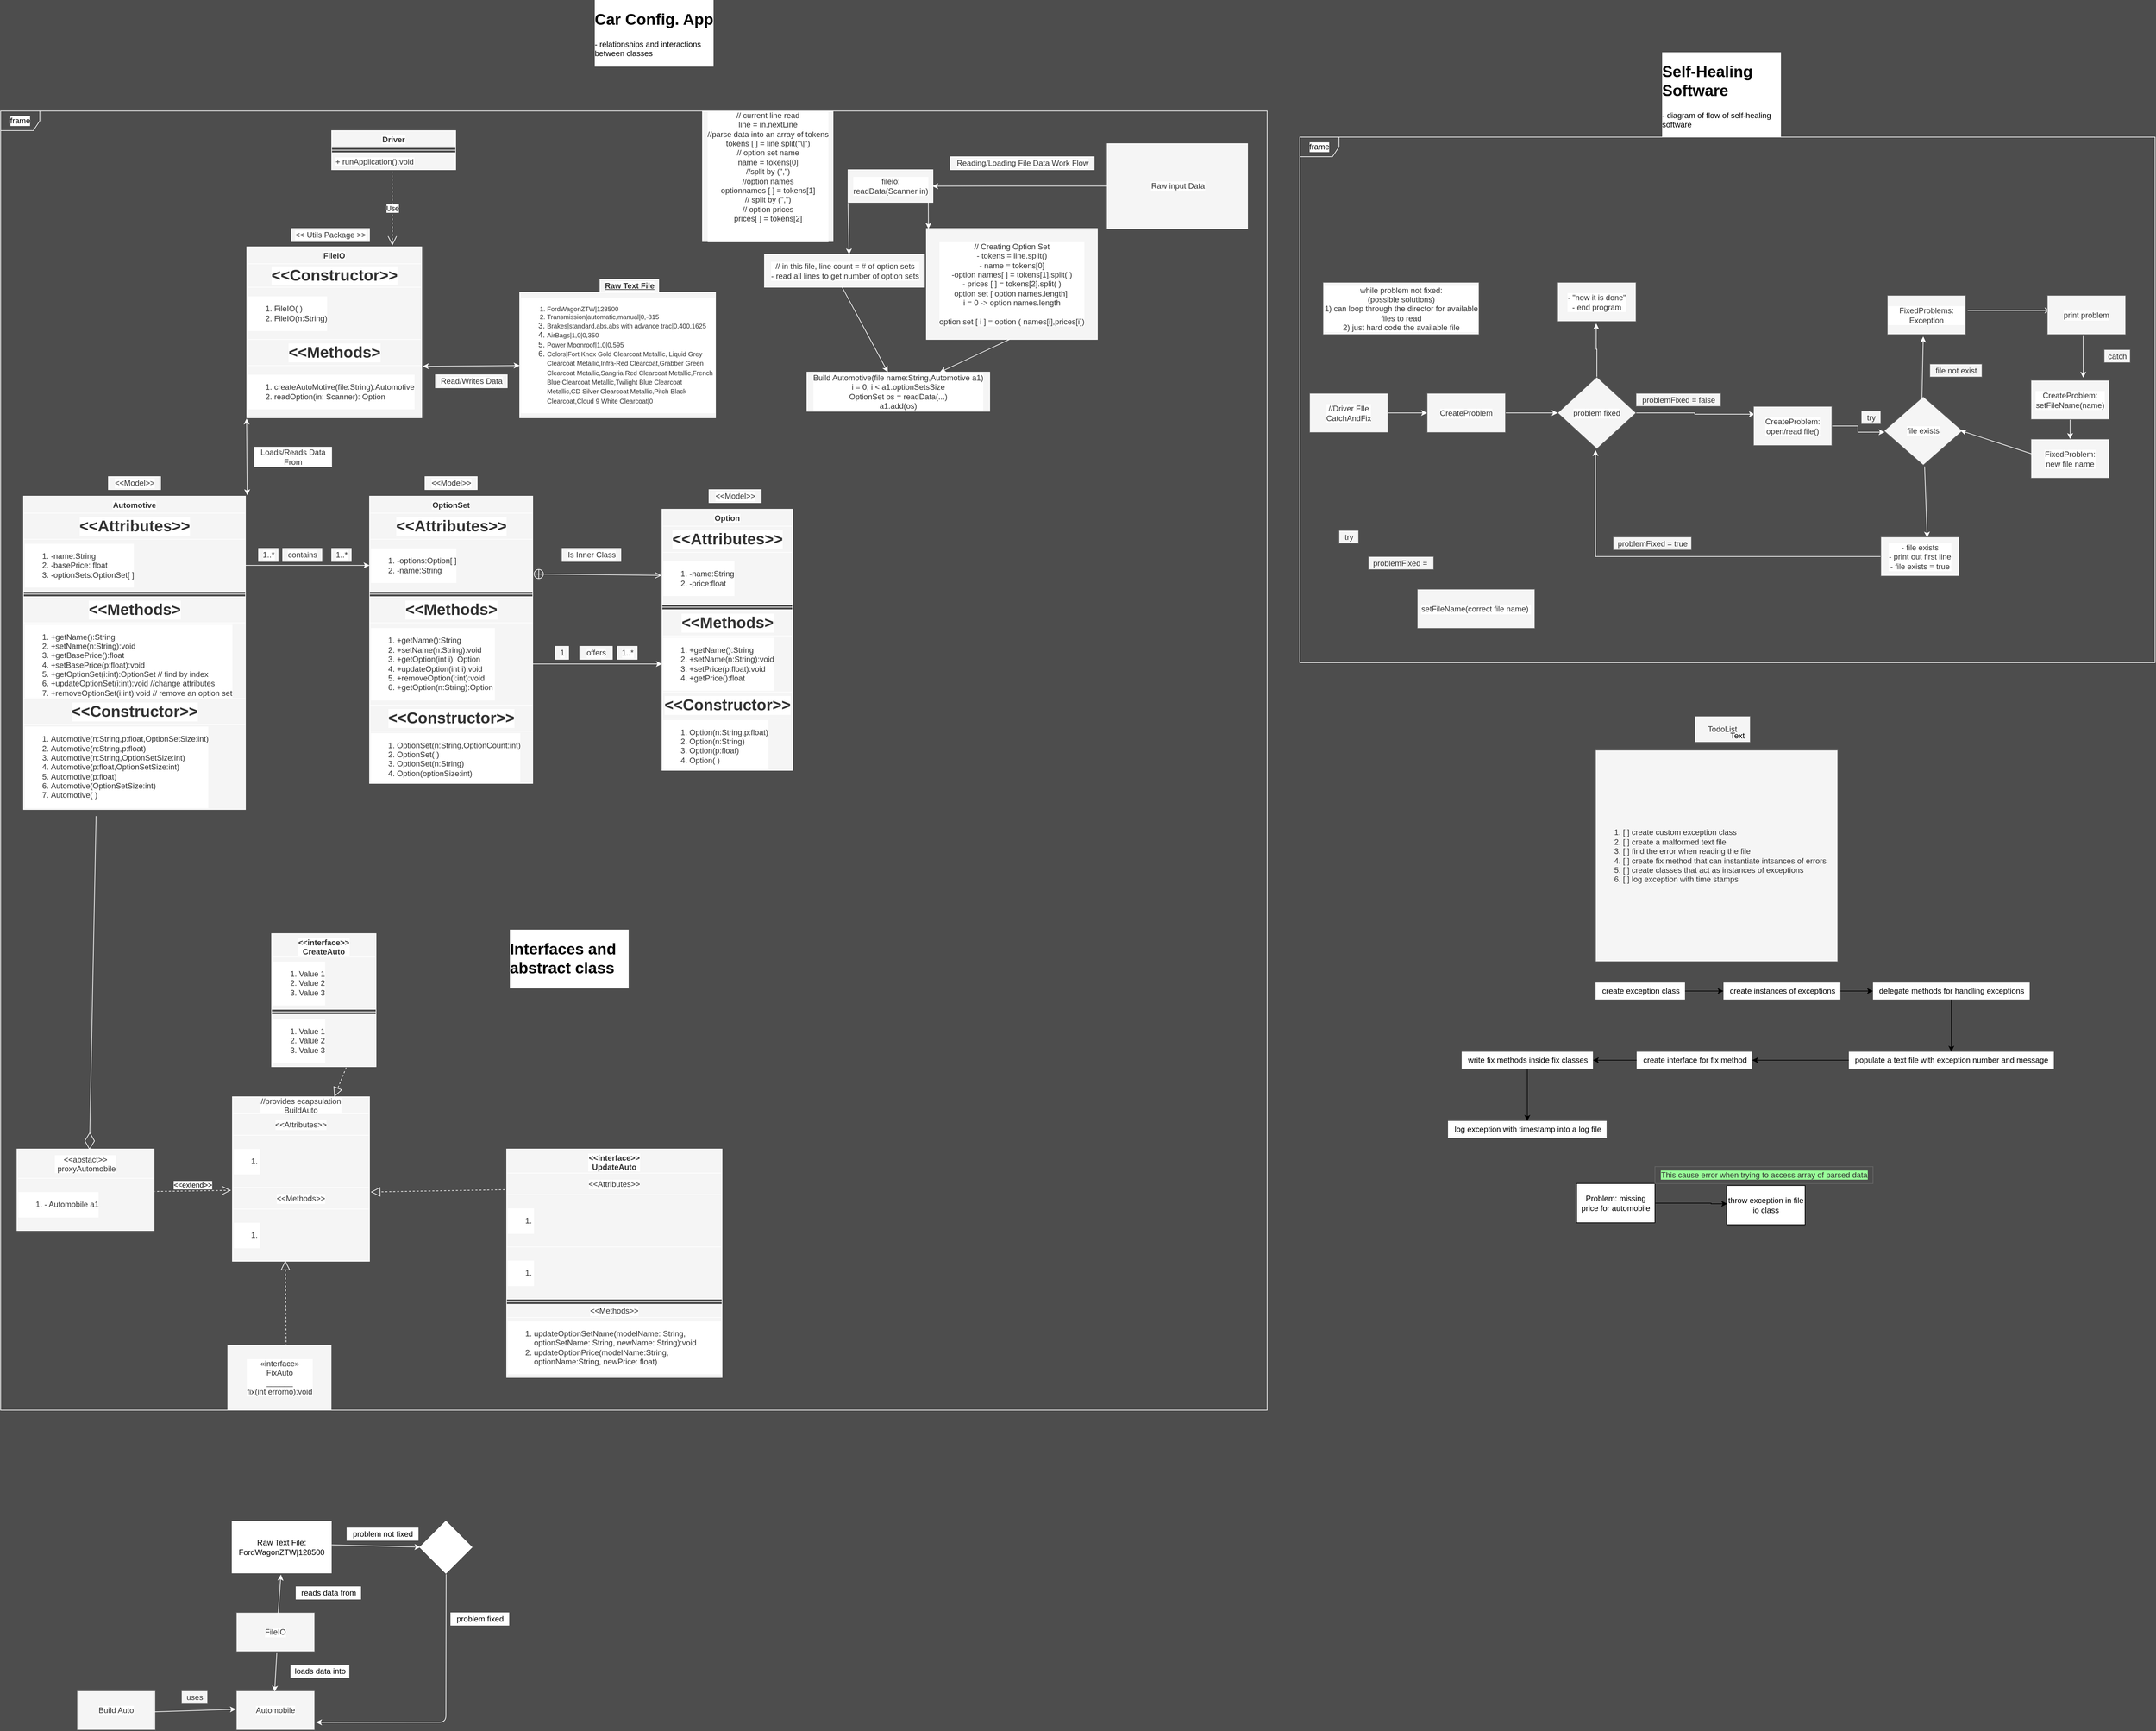 <mxfile version="13.0.3" type="device"><diagram id="MWCZUFZZ0wEF4vx_gbho" name="Page-1"><mxGraphModel dx="4544" dy="2786" grid="0" gridSize="10" guides="1" tooltips="1" connect="0" arrows="1" fold="1" page="1" pageScale="1" pageWidth="850" pageHeight="1100" background="#4D4D4D" math="0" shadow="0"><root><mxCell id="0"/><mxCell id="1" parent="0"/><mxCell id="psNEjxuOlMrbkdRfRSum-28" value="" style="endArrow=open;startArrow=circlePlus;endFill=0;startFill=0;endSize=8;html=1;exitX=1.005;exitY=0.665;exitDx=0;exitDy=0;exitPerimeter=0;entryX=-0.004;entryY=0.443;entryDx=0;entryDy=0;entryPerimeter=0;fontColor=#000000;labelBackgroundColor=#ffffff;labelBorderColor=none;strokeColor=#FFFFFF;fillColor=#dae8fc;" parent="1" source="psNEjxuOlMrbkdRfRSum-29" target="psNEjxuOlMrbkdRfRSum-33" edge="1"><mxGeometry width="160" relative="1" as="geometry"><mxPoint x="-135.0" y="-143.994" as="sourcePoint"/><mxPoint x="-67.56" y="-150" as="targetPoint"/></mxGeometry></mxCell><mxCell id="psNEjxuOlMrbkdRfRSum-40" value="Is Inner Class" style="text;html=1;align=center;verticalAlign=middle;resizable=0;points=[];autosize=1;labelBackgroundColor=#ffffff;labelBorderColor=none;strokeColor=#FFFFFF;fillColor=#f5f5f5;fontColor=#333333;" parent="1" vertex="1"><mxGeometry x="-10" y="-170" width="90" height="20" as="geometry"/></mxCell><mxCell id="psNEjxuOlMrbkdRfRSum-62" value="" style="endArrow=classic;html=1;exitX=1;exitY=0.5;exitDx=0;exitDy=0;entryX=0;entryY=0.5;entryDx=0;entryDy=0;fontColor=#000000;labelBackgroundColor=#ffffff;labelBorderColor=none;strokeColor=#FFFFFF;fillColor=#dae8fc;" parent="1" source="psNEjxuOlMrbkdRfRSum-30" target="psNEjxuOlMrbkdRfRSum-32" edge="1"><mxGeometry width="50" height="50" relative="1" as="geometry"><mxPoint x="-75" y="-80" as="sourcePoint"/><mxPoint x="-25" y="-130" as="targetPoint"/></mxGeometry></mxCell><mxCell id="psNEjxuOlMrbkdRfRSum-63" value="1" style="text;html=1;align=center;verticalAlign=middle;resizable=0;points=[];autosize=1;labelBackgroundColor=#ffffff;labelBorderColor=none;strokeColor=#FFFFFF;fillColor=#f5f5f5;fontColor=#333333;" parent="1" vertex="1"><mxGeometry x="-20" y="-20" width="20" height="20" as="geometry"/></mxCell><mxCell id="psNEjxuOlMrbkdRfRSum-64" value="offers" style="text;html=1;align=center;verticalAlign=middle;resizable=0;points=[];autosize=1;labelBackgroundColor=#ffffff;labelBorderColor=none;strokeColor=#FFFFFF;fillColor=#f5f5f5;fontColor=#333333;" parent="1" vertex="1"><mxGeometry x="17" y="-20" width="50" height="20" as="geometry"/></mxCell><mxCell id="psNEjxuOlMrbkdRfRSum-65" value="1..*" style="text;html=1;align=center;verticalAlign=middle;resizable=0;points=[];autosize=1;labelBackgroundColor=#ffffff;labelBorderColor=none;strokeColor=#FFFFFF;fillColor=#f5f5f5;fontColor=#333333;" parent="1" vertex="1"><mxGeometry x="75" y="-20" width="30" height="20" as="geometry"/></mxCell><mxCell id="psNEjxuOlMrbkdRfRSum-66" value="" style="endArrow=classic;html=1;exitX=1;exitY=0.5;exitDx=0;exitDy=0;entryX=0;entryY=0.5;entryDx=0;entryDy=0;fontColor=#000000;labelBackgroundColor=#ffffff;labelBorderColor=none;strokeColor=#FFFFFF;fillColor=#f5f5f5;" parent="1" source="psNEjxuOlMrbkdRfRSum-26" target="psNEjxuOlMrbkdRfRSum-29" edge="1"><mxGeometry width="50" height="50" relative="1" as="geometry"><mxPoint x="-195" y="-0.69" as="sourcePoint"/><mxPoint x="-25" y="-0.69" as="targetPoint"/></mxGeometry></mxCell><mxCell id="psNEjxuOlMrbkdRfRSum-67" value="1..*" style="text;html=1;align=center;verticalAlign=middle;resizable=0;points=[];autosize=1;labelBackgroundColor=#ffffff;labelBorderColor=none;strokeColor=#FFFFFF;fillColor=#f5f5f5;fontColor=#333333;" parent="1" vertex="1"><mxGeometry x="-475" y="-170" width="30" height="20" as="geometry"/></mxCell><mxCell id="psNEjxuOlMrbkdRfRSum-68" value="contains" style="text;html=1;align=center;verticalAlign=middle;resizable=0;points=[];autosize=1;labelBackgroundColor=#ffffff;labelBorderColor=none;strokeColor=#FFFFFF;fillColor=#f5f5f5;fontColor=#333333;" parent="1" vertex="1"><mxGeometry x="-438" y="-170" width="60" height="20" as="geometry"/></mxCell><mxCell id="psNEjxuOlMrbkdRfRSum-69" value="1..*" style="text;html=1;align=center;verticalAlign=middle;resizable=0;points=[];autosize=1;labelBackgroundColor=#ffffff;labelBorderColor=none;strokeColor=#FFFFFF;fillColor=#f5f5f5;fontColor=#333333;" parent="1" vertex="1"><mxGeometry x="-363" y="-170" width="30" height="20" as="geometry"/></mxCell><mxCell id="pCP3ho3rVwvbWWfs-0bJ-9" value="&lt;ol&gt;&lt;li style=&quot;font-size: 10px&quot;&gt;FordWagonZTW|128500&lt;/li&gt;&lt;li style=&quot;font-size: 10px&quot;&gt;Transmission|automatic,manual|0,-815&lt;br&gt;&lt;/li&gt;&lt;li&gt;&lt;span style=&quot;font-size: 10px&quot;&gt;Brakes|standard,abs,abs with advance trac|0,400,1625&lt;/span&gt;&lt;br&gt;&lt;/li&gt;&lt;li&gt;&lt;span style=&quot;font-size: 10px&quot;&gt;AirBags|1,0|0,350&lt;/span&gt;&lt;br&gt;&lt;/li&gt;&lt;li&gt;&lt;span style=&quot;font-size: 10px&quot;&gt;Power Moonroof|1,0|0,595&lt;/span&gt;&lt;br&gt;&lt;/li&gt;&lt;li&gt;&lt;span style=&quot;font-size: 10px&quot;&gt;Colors|Fort Knox Gold Clearcoat Metallic, Liquid Grey Clearcoat Metallic,Infra-Red Clearcoat,Grabber Green Clearcoat Metallic,Sangria Red Clearcoat Metallic,French Blue Clearcoat Metallic,Twilight Blue Clearcoat Metallic,CD Silver Clearcoat Metallic,Pitch Black Clearcoat,Cloud 9 White Clearcoat|0&lt;/span&gt;&lt;br&gt;&lt;/li&gt;&lt;/ol&gt;" style="text;strokeColor=#FFFFFF;fillColor=#f5f5f5;html=1;whiteSpace=wrap;verticalAlign=middle;overflow=hidden;labelBackgroundColor=#ffffff;labelBorderColor=none;fontColor=#333333;" parent="1" vertex="1"><mxGeometry x="-75" y="-562" width="300" height="192" as="geometry"/></mxCell><mxCell id="pCP3ho3rVwvbWWfs-0bJ-10" value="&lt;b&gt;&lt;u&gt;Raw Text File&lt;/u&gt;&lt;/b&gt;" style="text;html=1;align=center;verticalAlign=middle;resizable=0;points=[];autosize=1;labelBackgroundColor=#ffffff;labelBorderColor=none;strokeColor=#FFFFFF;fillColor=#f5f5f5;fontColor=#333333;" parent="1" vertex="1"><mxGeometry x="48" y="-582" width="90" height="20" as="geometry"/></mxCell><mxCell id="pCP3ho3rVwvbWWfs-0bJ-11" value="&amp;lt;&amp;lt; Utils Package &amp;gt;&amp;gt;" style="text;html=1;align=center;verticalAlign=middle;resizable=0;points=[];autosize=1;labelBackgroundColor=#ffffff;labelBorderColor=none;strokeColor=#FFFFFF;fillColor=#f5f5f5;fontColor=#333333;" parent="1" vertex="1"><mxGeometry x="-425" y="-660" width="120" height="20" as="geometry"/></mxCell><mxCell id="pCP3ho3rVwvbWWfs-0bJ-12" value="&amp;lt;&amp;lt;Model&amp;gt;&amp;gt;" style="text;html=1;align=center;verticalAlign=middle;resizable=0;points=[];autosize=1;labelBackgroundColor=#ffffff;labelBorderColor=none;strokeColor=#FFFFFF;fillColor=#f5f5f5;fontColor=#333333;" parent="1" vertex="1"><mxGeometry x="-705" y="-280" width="80" height="20" as="geometry"/></mxCell><mxCell id="pCP3ho3rVwvbWWfs-0bJ-17" value="&amp;lt;&amp;lt;Model&amp;gt;&amp;gt;" style="text;html=1;align=center;verticalAlign=middle;resizable=0;points=[];autosize=1;labelBackgroundColor=#ffffff;labelBorderColor=none;strokeColor=#FFFFFF;fillColor=#f5f5f5;fontColor=#333333;" parent="1" vertex="1"><mxGeometry x="-220" y="-280" width="80" height="20" as="geometry"/></mxCell><mxCell id="pCP3ho3rVwvbWWfs-0bJ-18" value="&amp;lt;&amp;lt;Model&amp;gt;&amp;gt;" style="text;html=1;align=center;verticalAlign=middle;resizable=0;points=[];autosize=1;labelBackgroundColor=#ffffff;labelBorderColor=none;strokeColor=#FFFFFF;fillColor=#f5f5f5;fontColor=#333333;" parent="1" vertex="1"><mxGeometry x="215" y="-260" width="80" height="20" as="geometry"/></mxCell><mxCell id="pCP3ho3rVwvbWWfs-0bJ-33" value="" style="endArrow=classic;startArrow=classic;html=1;entryX=0;entryY=0.583;entryDx=0;entryDy=0;entryPerimeter=0;exitX=1.006;exitY=1.028;exitDx=0;exitDy=0;exitPerimeter=0;fontColor=#000000;labelBackgroundColor=#ffffff;labelBorderColor=none;strokeColor=#FFFFFF;fillColor=#f5f5f5;" parent="1" source="psNEjxuOlMrbkdRfRSum-102" target="pCP3ho3rVwvbWWfs-0bJ-9" edge="1"><mxGeometry width="50" height="50" relative="1" as="geometry"><mxPoint x="-215" y="-450" as="sourcePoint"/><mxPoint x="-115" y="-500" as="targetPoint"/></mxGeometry></mxCell><mxCell id="pCP3ho3rVwvbWWfs-0bJ-37" value="" style="endArrow=classic;startArrow=classic;html=1;entryX=-0.001;entryY=1.014;entryDx=0;entryDy=0;entryPerimeter=0;exitX=1.008;exitY=-0.003;exitDx=0;exitDy=0;exitPerimeter=0;fontColor=#000000;labelBackgroundColor=#ffffff;labelBorderColor=none;strokeColor=#FFFFFF;fillColor=#f5f5f5;" parent="1" source="psNEjxuOlMrbkdRfRSum-9" target="psNEjxuOlMrbkdRfRSum-101" edge="1"><mxGeometry width="50" height="50" relative="1" as="geometry"><mxPoint x="-475" y="-260" as="sourcePoint"/><mxPoint x="-425" y="-310" as="targetPoint"/></mxGeometry></mxCell><mxCell id="pCP3ho3rVwvbWWfs-0bJ-38" value="Loads/Reads Data From" style="text;html=1;strokeColor=#FFFFFF;fillColor=#f5f5f5;align=center;verticalAlign=middle;whiteSpace=wrap;rounded=0;labelBackgroundColor=#ffffff;labelBorderColor=none;fontColor=#333333;" parent="1" vertex="1"><mxGeometry x="-481" y="-325" width="118" height="30" as="geometry"/></mxCell><mxCell id="pCP3ho3rVwvbWWfs-0bJ-40" value="Read/Writes Data" style="text;html=1;align=center;verticalAlign=middle;resizable=0;points=[];autosize=1;labelBackgroundColor=#ffffff;labelBorderColor=none;strokeColor=#FFFFFF;fillColor=#f5f5f5;fontColor=#333333;" parent="1" vertex="1"><mxGeometry x="-204" y="-436" width="110" height="20" as="geometry"/></mxCell><mxCell id="pCP3ho3rVwvbWWfs-0bJ-43" value="Use" style="endArrow=open;endSize=12;dashed=1;html=1;exitX=0.487;exitY=1.096;exitDx=0;exitDy=0;exitPerimeter=0;fontColor=#000000;labelBackgroundColor=#ffffff;labelBorderColor=none;strokeColor=#FFFFFF;fillColor=#f5f5f5;" parent="1" source="psNEjxuOlMrbkdRfRSum-24" edge="1"><mxGeometry width="160" relative="1" as="geometry"><mxPoint x="-215" y="-680" as="sourcePoint"/><mxPoint x="-270" y="-634" as="targetPoint"/></mxGeometry></mxCell><mxCell id="pCP3ho3rVwvbWWfs-0bJ-45" value="fileio:&lt;br&gt;readData(Scanner in)" style="html=1;labelBackgroundColor=#ffffff;labelBorderColor=none;strokeColor=#FFFFFF;fillColor=#f5f5f5;fontColor=#333333;" parent="1" vertex="1"><mxGeometry x="428" y="-750" width="130" height="50" as="geometry"/></mxCell><mxCell id="pCP3ho3rVwvbWWfs-0bJ-74" value="// in this file, line count = # of option sets&lt;br&gt;- read all lines to get number of option sets" style="html=1;labelBackgroundColor=#ffffff;labelBorderColor=none;strokeColor=#FFFFFF;fillColor=#f5f5f5;fontColor=#333333;" parent="1" vertex="1"><mxGeometry x="300" y="-620" width="245" height="50" as="geometry"/></mxCell><mxCell id="pCP3ho3rVwvbWWfs-0bJ-60" value="" style="edgeStyle=orthogonalEdgeStyle;rounded=0;orthogonalLoop=1;jettySize=auto;html=1;entryX=0.993;entryY=0.503;entryDx=0;entryDy=0;entryPerimeter=0;fontColor=#000000;labelBackgroundColor=#ffffff;labelBorderColor=none;strokeColor=#FFFFFF;fillColor=#f5f5f5;" parent="1" source="pCP3ho3rVwvbWWfs-0bJ-46" target="pCP3ho3rVwvbWWfs-0bJ-45" edge="1"><mxGeometry relative="1" as="geometry"><mxPoint x="605" y="-620" as="targetPoint"/></mxGeometry></mxCell><mxCell id="pCP3ho3rVwvbWWfs-0bJ-46" value="&lt;div&gt;Raw input Data&lt;/div&gt;" style="html=1;labelBackgroundColor=#ffffff;labelBorderColor=none;strokeColor=#FFFFFF;fillColor=#f5f5f5;fontColor=#333333;" parent="1" vertex="1"><mxGeometry x="825" y="-790" width="215" height="130" as="geometry"/></mxCell><mxCell id="pCP3ho3rVwvbWWfs-0bJ-51" value="// current line read&lt;br&gt;line = in.nextLine&lt;br&gt;//parse data into an array of tokens&lt;br&gt;tokens [ ] = line.split(&quot;\\|&quot;)&lt;br&gt;// option set name&lt;br&gt;name = tokens[0]&lt;br&gt;//split by (&quot;,&quot;)&lt;br&gt;//option names&lt;br&gt;optionnames [ ] = tokens[1]&lt;br&gt;// split by (&quot;,&quot;)&lt;br&gt;// option prices&lt;br&gt;prices[ ] = tokens[2]&lt;br&gt;&lt;br&gt;&lt;br&gt;" style="text;html=1;align=center;verticalAlign=middle;resizable=0;points=[];autosize=1;labelBackgroundColor=#ffffff;labelBorderColor=none;strokeColor=#FFFFFF;fillColor=#f5f5f5;fontColor=#333333;" parent="1" vertex="1"><mxGeometry x="205" y="-840" width="200" height="200" as="geometry"/></mxCell><mxCell id="pCP3ho3rVwvbWWfs-0bJ-52" value="Reading/Loading File Data Work Flow" style="text;html=1;align=center;verticalAlign=middle;resizable=0;points=[];autosize=1;labelBackgroundColor=#ffffff;labelBorderColor=none;strokeColor=#FFFFFF;fillColor=#f5f5f5;fontColor=#333333;" parent="1" vertex="1"><mxGeometry x="585" y="-770" width="220" height="20" as="geometry"/></mxCell><mxCell id="pCP3ho3rVwvbWWfs-0bJ-78" value="" style="endArrow=classic;html=1;exitX=0;exitY=1.021;exitDx=0;exitDy=0;exitPerimeter=0;entryX=0.529;entryY=-0.006;entryDx=0;entryDy=0;entryPerimeter=0;fontColor=#000000;labelBackgroundColor=#ffffff;labelBorderColor=none;strokeColor=#FFFFFF;fillColor=#f5f5f5;" parent="1" source="pCP3ho3rVwvbWWfs-0bJ-45" target="pCP3ho3rVwvbWWfs-0bJ-74" edge="1"><mxGeometry width="50" height="50" relative="1" as="geometry"><mxPoint x="495" y="-620" as="sourcePoint"/><mxPoint x="545" y="-670" as="targetPoint"/></mxGeometry></mxCell><mxCell id="pCP3ho3rVwvbWWfs-0bJ-80" value="" style="endArrow=classic;html=1;entryX=0.012;entryY=0.003;entryDx=0;entryDy=0;entryPerimeter=0;fontColor=#000000;labelBackgroundColor=#ffffff;labelBorderColor=none;strokeColor=#FFFFFF;fillColor=#f5f5f5;" parent="1" target="pCP3ho3rVwvbWWfs-0bJ-81" edge="1"><mxGeometry width="50" height="50" relative="1" as="geometry"><mxPoint x="551" y="-700" as="sourcePoint"/><mxPoint x="463.025" y="-660" as="targetPoint"/></mxGeometry></mxCell><mxCell id="pCP3ho3rVwvbWWfs-0bJ-81" value="// Creating Option Set&lt;br&gt;- tokens = line.split()&lt;br&gt;- name = tokens[0]&lt;br&gt;-option names[ ] = tokens[1].split( )&lt;br&gt;- prices [ ] = tokens[2].split( )&lt;br&gt;option set [ option names.length]&amp;nbsp;&lt;br&gt;i = 0 -&amp;gt; option names.length&lt;br&gt;&lt;br&gt;option set [ i ] = option ( names[i],prices[i])" style="rounded=0;whiteSpace=wrap;html=1;labelBackgroundColor=#ffffff;labelBorderColor=none;strokeColor=#FFFFFF;fillColor=#f5f5f5;fontColor=#333333;" parent="1" vertex="1"><mxGeometry x="548" y="-660" width="262" height="170" as="geometry"/></mxCell><mxCell id="pCP3ho3rVwvbWWfs-0bJ-83" value="Build Automotive(file name:String,Automotive a1)&lt;br&gt;i = 0; i &amp;lt; a1.optionSetsSize&lt;br&gt;OptionSet os = readData(...)&lt;br&gt;a1.add(os)" style="rounded=0;whiteSpace=wrap;html=1;labelBackgroundColor=#ffffff;labelBorderColor=none;strokeColor=#FFFFFF;fillColor=#f5f5f5;fontColor=#333333;" parent="1" vertex="1"><mxGeometry x="365" y="-440" width="280" height="60" as="geometry"/></mxCell><mxCell id="pCP3ho3rVwvbWWfs-0bJ-84" value="" style="endArrow=classic;html=1;exitX=0.487;exitY=1.011;exitDx=0;exitDy=0;exitPerimeter=0;fontColor=#000000;labelBackgroundColor=#ffffff;labelBorderColor=none;strokeColor=#FFFFFF;fillColor=#f5f5f5;" parent="1" source="pCP3ho3rVwvbWWfs-0bJ-74" target="pCP3ho3rVwvbWWfs-0bJ-83" edge="1"><mxGeometry width="50" height="50" relative="1" as="geometry"><mxPoint x="385" y="-440" as="sourcePoint"/><mxPoint x="435" y="-490" as="targetPoint"/></mxGeometry></mxCell><mxCell id="pCP3ho3rVwvbWWfs-0bJ-85" value="" style="endArrow=classic;html=1;exitX=0.49;exitY=0.997;exitDx=0;exitDy=0;exitPerimeter=0;fontColor=#000000;labelBackgroundColor=#ffffff;labelBorderColor=none;strokeColor=#FFFFFF;fillColor=#f5f5f5;" parent="1" source="pCP3ho3rVwvbWWfs-0bJ-81" target="pCP3ho3rVwvbWWfs-0bJ-83" edge="1"><mxGeometry width="50" height="50" relative="1" as="geometry"><mxPoint x="414.315" y="-559.45" as="sourcePoint"/><mxPoint x="509.452" y="-430" as="targetPoint"/></mxGeometry></mxCell><mxCell id="ZKzWtIDTkNe0AjxQ4C53-7" value="" style="endArrow=diamondThin;endFill=0;endSize=24;html=1;entryX=0.529;entryY=0.009;entryDx=0;entryDy=0;entryPerimeter=0;exitX=0.327;exitY=1.077;exitDx=0;exitDy=0;exitPerimeter=0;fontColor=#000000;labelBackgroundColor=#ffffff;labelBorderColor=none;strokeColor=#FFFFFF;fillColor=#dae8fc;" parent="1" source="psNEjxuOlMrbkdRfRSum-93" target="ZKzWtIDTkNe0AjxQ4C53-2" edge="1"><mxGeometry width="160" relative="1" as="geometry"><mxPoint x="-535" y="310" as="sourcePoint"/><mxPoint x="-375" y="310" as="targetPoint"/></mxGeometry></mxCell><mxCell id="ZKzWtIDTkNe0AjxQ4C53-14" value="&amp;lt;&amp;lt;extend&amp;gt;&amp;gt;" style="edgeStyle=none;html=1;startArrow=open;endArrow=none;startSize=12;verticalAlign=bottom;dashed=1;labelBackgroundColor=#ffffff;exitX=-0.01;exitY=0.569;exitDx=0;exitDy=0;exitPerimeter=0;entryX=1.006;entryY=0.252;entryDx=0;entryDy=0;entryPerimeter=0;fontColor=#000000;labelBorderColor=none;strokeColor=#FFFFFF;fillColor=#dae8fc;" parent="1" source="ZKzWtIDTkNe0AjxQ4C53-10" target="ZKzWtIDTkNe0AjxQ4C53-6" edge="1"><mxGeometry width="160" relative="1" as="geometry"><mxPoint x="-565" y="340" as="sourcePoint"/><mxPoint x="-585" y="520" as="targetPoint"/></mxGeometry></mxCell><mxCell id="ZKzWtIDTkNe0AjxQ4C53-17" value="" style="endArrow=block;dashed=1;endFill=0;endSize=12;html=1;entryX=1.009;entryY=0.579;entryDx=0;entryDy=0;entryPerimeter=0;exitX=0.01;exitY=0.178;exitDx=0;exitDy=0;exitPerimeter=0;fontColor=#000000;labelBackgroundColor=#ffffff;labelBorderColor=none;strokeColor=#FFFFFF;fillColor=#dae8fc;" parent="1" source="ZKzWtIDTkNe0AjxQ4C53-23" target="ZKzWtIDTkNe0AjxQ4C53-10" edge="1"><mxGeometry width="160" relative="1" as="geometry"><mxPoint x="-225.99" y="320.55" as="sourcePoint"/><mxPoint x="-75" y="370" as="targetPoint"/></mxGeometry></mxCell><mxCell id="ZKzWtIDTkNe0AjxQ4C53-33" value="" style="endArrow=block;dashed=1;endFill=0;endSize=12;html=1;exitX=0.714;exitY=1.018;exitDx=0;exitDy=0;exitPerimeter=0;fontColor=#000000;labelBackgroundColor=#ffffff;labelBorderColor=none;strokeColor=#FFFFFF;fillColor=#dae8fc;" parent="1" source="ZKzWtIDTkNe0AjxQ4C53-32" target="ZKzWtIDTkNe0AjxQ4C53-10" edge="1"><mxGeometry width="160" relative="1" as="geometry"><mxPoint x="-245" y="310" as="sourcePoint"/><mxPoint x="-85" y="310" as="targetPoint"/></mxGeometry></mxCell><mxCell id="XPKfsU9e-SWy47Pk3oFE-23" value="" style="edgeStyle=orthogonalEdgeStyle;rounded=0;orthogonalLoop=1;jettySize=auto;html=1;labelBackgroundColor=#ffffff;strokeColor=#FFFFFF;fontColor=#000000;" parent="1" source="XPKfsU9e-SWy47Pk3oFE-6" target="XPKfsU9e-SWy47Pk3oFE-22" edge="1"><mxGeometry relative="1" as="geometry"/></mxCell><mxCell id="XPKfsU9e-SWy47Pk3oFE-6" value="//Driver FIle&lt;br&gt;CatchAndFix" style="rounded=0;whiteSpace=wrap;html=1;labelBackgroundColor=#ffffff;strokeColor=#666666;fontColor=#333333;fillColor=#f5f5f5;" parent="1" vertex="1"><mxGeometry x="1135" y="-407.5" width="120" height="60" as="geometry"/></mxCell><mxCell id="XPKfsU9e-SWy47Pk3oFE-8" value="while problem not fixed:&lt;br&gt;(possible solutions)&lt;br&gt;1) can loop through the director for available files to read&lt;br&gt;2) just hard code the available file" style="text;html=1;strokeColor=#666666;fillColor=#f5f5f5;align=center;verticalAlign=middle;whiteSpace=wrap;rounded=0;labelBackgroundColor=#ffffff;fontColor=#333333;" parent="1" vertex="1"><mxGeometry x="1155.5" y="-577.5" width="239" height="80" as="geometry"/></mxCell><mxCell id="XPKfsU9e-SWy47Pk3oFE-40" value="" style="edgeStyle=orthogonalEdgeStyle;rounded=0;orthogonalLoop=1;jettySize=auto;html=1;labelBackgroundColor=#ffffff;strokeColor=#FFFFFF;fontColor=#000000;entryX=0.017;entryY=0.2;entryDx=0;entryDy=0;entryPerimeter=0;" parent="1" source="XPKfsU9e-SWy47Pk3oFE-17" target="XPKfsU9e-SWy47Pk3oFE-42" edge="1"><mxGeometry relative="1" as="geometry"><mxPoint x="1780" y="-497.5" as="targetPoint"/></mxGeometry></mxCell><mxCell id="XPKfsU9e-SWy47Pk3oFE-59" value="" style="edgeStyle=orthogonalEdgeStyle;rounded=0;orthogonalLoop=1;jettySize=auto;html=1;labelBackgroundColor=#ffffff;strokeColor=#FFFFFF;fontColor=#000000;entryX=0.492;entryY=1.05;entryDx=0;entryDy=0;entryPerimeter=0;" parent="1" source="XPKfsU9e-SWy47Pk3oFE-17" target="XPKfsU9e-SWy47Pk3oFE-63" edge="1"><mxGeometry relative="1" as="geometry"><mxPoint x="1575" y="-512.5" as="targetPoint"/></mxGeometry></mxCell><mxCell id="XPKfsU9e-SWy47Pk3oFE-17" value="problem fixed" style="rhombus;whiteSpace=wrap;html=1;labelBackgroundColor=#ffffff;strokeColor=#666666;fillColor=#f5f5f5;fontColor=#333333;" parent="1" vertex="1"><mxGeometry x="1515" y="-432.5" width="120" height="110" as="geometry"/></mxCell><mxCell id="XPKfsU9e-SWy47Pk3oFE-21" value="try" style="text;html=1;align=center;verticalAlign=middle;resizable=0;points=[];autosize=1;fontColor=#333333;fillColor=#f5f5f5;strokeColor=#666666;" parent="1" vertex="1"><mxGeometry x="1180" y="-197.5" width="30" height="20" as="geometry"/></mxCell><mxCell id="XPKfsU9e-SWy47Pk3oFE-27" value="" style="edgeStyle=orthogonalEdgeStyle;rounded=0;orthogonalLoop=1;jettySize=auto;html=1;labelBackgroundColor=#ffffff;strokeColor=#FFFFFF;fontColor=#000000;" parent="1" source="XPKfsU9e-SWy47Pk3oFE-22" target="XPKfsU9e-SWy47Pk3oFE-17" edge="1"><mxGeometry relative="1" as="geometry"/></mxCell><mxCell id="XPKfsU9e-SWy47Pk3oFE-22" value="CreateProblem&lt;br&gt;" style="rounded=0;whiteSpace=wrap;html=1;labelBackgroundColor=#ffffff;strokeColor=#666666;fillColor=#f5f5f5;fontColor=#333333;" parent="1" vertex="1"><mxGeometry x="1315" y="-407.5" width="120" height="60" as="geometry"/></mxCell><mxCell id="XPKfsU9e-SWy47Pk3oFE-26" value="problemFixed =&amp;nbsp;" style="text;html=1;align=center;verticalAlign=middle;resizable=0;points=[];autosize=1;fontColor=#333333;fillColor=#f5f5f5;strokeColor=#666666;" parent="1" vertex="1"><mxGeometry x="1225" y="-157.5" width="100" height="20" as="geometry"/></mxCell><mxCell id="XPKfsU9e-SWy47Pk3oFE-33" value="problemFixed = false" style="text;html=1;align=center;verticalAlign=middle;resizable=0;points=[];autosize=1;fontColor=#333333;fillColor=#f5f5f5;strokeColor=#666666;" parent="1" vertex="1"><mxGeometry x="1635" y="-407.5" width="130" height="20" as="geometry"/></mxCell><mxCell id="XPKfsU9e-SWy47Pk3oFE-36" value="setFileName(correct file name)&amp;nbsp;" style="rounded=0;whiteSpace=wrap;html=1;labelBackgroundColor=#ffffff;strokeColor=#666666;fillColor=#f5f5f5;fontColor=#333333;" parent="1" vertex="1"><mxGeometry x="1300" y="-107.5" width="180" height="60" as="geometry"/></mxCell><mxCell id="XPKfsU9e-SWy47Pk3oFE-44" value="" style="edgeStyle=orthogonalEdgeStyle;rounded=0;orthogonalLoop=1;jettySize=auto;html=1;labelBackgroundColor=#ffffff;strokeColor=#FFFFFF;fontColor=#000000;entryX=0.006;entryY=0.519;entryDx=0;entryDy=0;entryPerimeter=0;" parent="1" source="XPKfsU9e-SWy47Pk3oFE-42" target="XPKfsU9e-SWy47Pk3oFE-45" edge="1"><mxGeometry relative="1" as="geometry"><mxPoint x="2015" y="-357.5" as="targetPoint"/></mxGeometry></mxCell><mxCell id="XPKfsU9e-SWy47Pk3oFE-42" value="CreateProblem:&lt;br&gt;open/read file()" style="rounded=0;whiteSpace=wrap;html=1;labelBackgroundColor=#ffffff;strokeColor=#666666;fillColor=#f5f5f5;fontColor=#333333;" parent="1" vertex="1"><mxGeometry x="1815" y="-387.5" width="120" height="60" as="geometry"/></mxCell><mxCell id="XPKfsU9e-SWy47Pk3oFE-45" value="file exists" style="rhombus;whiteSpace=wrap;html=1;labelBackgroundColor=#ffffff;strokeColor=#666666;fillColor=#f5f5f5;fontColor=#333333;" parent="1" vertex="1"><mxGeometry x="2015" y="-402.5" width="120" height="105" as="geometry"/></mxCell><mxCell id="XPKfsU9e-SWy47Pk3oFE-52" value="" style="endArrow=classic;html=1;labelBackgroundColor=#ffffff;strokeColor=#FFFFFF;fontColor=#000000;exitX=0.517;exitY=1.019;exitDx=0;exitDy=0;exitPerimeter=0;entryX=0.592;entryY=0.017;entryDx=0;entryDy=0;entryPerimeter=0;" parent="1" source="XPKfsU9e-SWy47Pk3oFE-45" target="XPKfsU9e-SWy47Pk3oFE-53" edge="1"><mxGeometry width="50" height="50" relative="1" as="geometry"><mxPoint x="2175" y="-197.5" as="sourcePoint"/><mxPoint x="2136" y="-197.5" as="targetPoint"/></mxGeometry></mxCell><mxCell id="XPKfsU9e-SWy47Pk3oFE-56" value="" style="edgeStyle=orthogonalEdgeStyle;rounded=0;orthogonalLoop=1;jettySize=auto;html=1;labelBackgroundColor=#ffffff;strokeColor=#FFFFFF;fontColor=#000000;entryX=0.483;entryY=1.018;entryDx=0;entryDy=0;entryPerimeter=0;" parent="1" source="XPKfsU9e-SWy47Pk3oFE-53" target="XPKfsU9e-SWy47Pk3oFE-17" edge="1"><mxGeometry relative="1" as="geometry"><mxPoint x="1985" y="-157.5" as="targetPoint"/></mxGeometry></mxCell><mxCell id="XPKfsU9e-SWy47Pk3oFE-53" value="- file exists&lt;br&gt;- print out first line&lt;br&gt;- file exists = true" style="rounded=0;whiteSpace=wrap;html=1;labelBackgroundColor=#ffffff;strokeColor=#666666;fillColor=#f5f5f5;fontColor=#333333;" parent="1" vertex="1"><mxGeometry x="2010" y="-187.5" width="120" height="60" as="geometry"/></mxCell><mxCell id="XPKfsU9e-SWy47Pk3oFE-57" value="problemFixed = true" style="text;html=1;align=center;verticalAlign=middle;resizable=0;points=[];autosize=1;fontColor=#333333;fillColor=#f5f5f5;strokeColor=#666666;" parent="1" vertex="1"><mxGeometry x="1600" y="-187.5" width="120" height="20" as="geometry"/></mxCell><mxCell id="XPKfsU9e-SWy47Pk3oFE-63" value="- &quot;now it is done&quot;&lt;br&gt;- end program" style="rounded=0;whiteSpace=wrap;html=1;labelBackgroundColor=#ffffff;strokeColor=#666666;fillColor=#f5f5f5;fontColor=#333333;" parent="1" vertex="1"><mxGeometry x="1515" y="-577.5" width="120" height="60" as="geometry"/></mxCell><mxCell id="XPKfsU9e-SWy47Pk3oFE-68" value="FixedProblems: Exception" style="rounded=0;whiteSpace=wrap;html=1;labelBackgroundColor=#ffffff;strokeColor=#666666;fillColor=#f5f5f5;fontColor=#333333;" parent="1" vertex="1"><mxGeometry x="2020" y="-557.5" width="120" height="60" as="geometry"/></mxCell><mxCell id="XPKfsU9e-SWy47Pk3oFE-69" value="" style="endArrow=classic;html=1;labelBackgroundColor=#ffffff;strokeColor=#FFFFFF;fontColor=#000000;exitX=0.483;exitY=0.019;exitDx=0;exitDy=0;exitPerimeter=0;entryX=0.458;entryY=1.05;entryDx=0;entryDy=0;entryPerimeter=0;" parent="1" source="XPKfsU9e-SWy47Pk3oFE-45" target="XPKfsU9e-SWy47Pk3oFE-68" edge="1"><mxGeometry width="50" height="50" relative="1" as="geometry"><mxPoint x="2060" y="-427.5" as="sourcePoint"/><mxPoint x="2073" y="-487.5" as="targetPoint"/></mxGeometry></mxCell><mxCell id="XPKfsU9e-SWy47Pk3oFE-70" value="file not exist" style="text;html=1;align=center;verticalAlign=middle;resizable=0;points=[];autosize=1;fontColor=#333333;fillColor=#f5f5f5;strokeColor=#666666;" parent="1" vertex="1"><mxGeometry x="2085" y="-452.5" width="80" height="20" as="geometry"/></mxCell><mxCell id="XPKfsU9e-SWy47Pk3oFE-71" value="" style="endArrow=classic;html=1;labelBackgroundColor=#ffffff;strokeColor=#FFFFFF;fontColor=#000000;exitX=1.025;exitY=0.383;exitDx=0;exitDy=0;exitPerimeter=0;entryX=0.042;entryY=0.383;entryDx=0;entryDy=0;entryPerimeter=0;" parent="1" source="XPKfsU9e-SWy47Pk3oFE-68" target="XPKfsU9e-SWy47Pk3oFE-72" edge="1"><mxGeometry width="50" height="50" relative="1" as="geometry"><mxPoint x="2210" y="-497.5" as="sourcePoint"/><mxPoint x="2260" y="-534.5" as="targetPoint"/></mxGeometry></mxCell><mxCell id="XPKfsU9e-SWy47Pk3oFE-72" value="print problem" style="rounded=0;whiteSpace=wrap;html=1;labelBackgroundColor=#ffffff;strokeColor=#666666;fillColor=#f5f5f5;fontColor=#333333;" parent="1" vertex="1"><mxGeometry x="2265" y="-557.5" width="120" height="60" as="geometry"/></mxCell><mxCell id="XPKfsU9e-SWy47Pk3oFE-76" value="try" style="text;html=1;align=center;verticalAlign=middle;resizable=0;points=[];autosize=1;fontColor=#333333;fillColor=#f5f5f5;strokeColor=#666666;" parent="1" vertex="1"><mxGeometry x="1980" y="-380.5" width="30" height="20" as="geometry"/></mxCell><mxCell id="XPKfsU9e-SWy47Pk3oFE-77" value="" style="endArrow=classic;html=1;labelBackgroundColor=#ffffff;strokeColor=#FFFFFF;fontColor=#000000;exitX=0.458;exitY=1.017;exitDx=0;exitDy=0;exitPerimeter=0;entryX=0.667;entryY=-0.067;entryDx=0;entryDy=0;entryPerimeter=0;" parent="1" source="XPKfsU9e-SWy47Pk3oFE-72" target="XPKfsU9e-SWy47Pk3oFE-79" edge="1"><mxGeometry width="50" height="50" relative="1" as="geometry"><mxPoint x="2250" y="-327.5" as="sourcePoint"/><mxPoint x="2320" y="-437.5" as="targetPoint"/></mxGeometry></mxCell><mxCell id="XPKfsU9e-SWy47Pk3oFE-82" value="" style="edgeStyle=orthogonalEdgeStyle;rounded=0;orthogonalLoop=1;jettySize=auto;html=1;labelBackgroundColor=#ffffff;strokeColor=#FFFFFF;fontColor=#000000;" parent="1" source="XPKfsU9e-SWy47Pk3oFE-79" target="XPKfsU9e-SWy47Pk3oFE-81" edge="1"><mxGeometry relative="1" as="geometry"/></mxCell><mxCell id="XPKfsU9e-SWy47Pk3oFE-79" value="CreateProblem:&lt;br&gt;setFileName(name)" style="rounded=0;whiteSpace=wrap;html=1;labelBackgroundColor=#ffffff;strokeColor=#666666;fillColor=#f5f5f5;fontColor=#333333;" parent="1" vertex="1"><mxGeometry x="2240" y="-427.5" width="120" height="60" as="geometry"/></mxCell><mxCell id="XPKfsU9e-SWy47Pk3oFE-80" value="catch" style="text;html=1;align=center;verticalAlign=middle;resizable=0;points=[];autosize=1;fontColor=#333333;fillColor=#f5f5f5;strokeColor=#666666;" parent="1" vertex="1"><mxGeometry x="2352" y="-474.5" width="40" height="20" as="geometry"/></mxCell><mxCell id="XPKfsU9e-SWy47Pk3oFE-81" value="FixedProblem:&lt;br&gt;new file name" style="rounded=0;whiteSpace=wrap;html=1;labelBackgroundColor=#ffffff;strokeColor=#666666;fillColor=#f5f5f5;fontColor=#333333;" parent="1" vertex="1"><mxGeometry x="2240" y="-337.5" width="120" height="60" as="geometry"/></mxCell><mxCell id="XPKfsU9e-SWy47Pk3oFE-83" value="" style="endArrow=classic;html=1;labelBackgroundColor=#ffffff;strokeColor=#FFFFFF;fontColor=#000000;exitX=0.017;exitY=0.383;exitDx=0;exitDy=0;exitPerimeter=0;entryX=0.975;entryY=0.495;entryDx=0;entryDy=0;entryPerimeter=0;" parent="1" source="XPKfsU9e-SWy47Pk3oFE-81" target="XPKfsU9e-SWy47Pk3oFE-45" edge="1"><mxGeometry width="50" height="50" relative="1" as="geometry"><mxPoint x="2330" y="-127.5" as="sourcePoint"/><mxPoint x="2380" y="-177.5" as="targetPoint"/></mxGeometry></mxCell><mxCell id="XPKfsU9e-SWy47Pk3oFE-86" value="&lt;h1&gt;Self-Healing Software&lt;/h1&gt;&lt;p&gt;- diagram of flow of self-healing software&lt;/p&gt;" style="text;html=1;strokeColor=none;fillColor=none;spacing=5;spacingTop=-20;whiteSpace=wrap;overflow=hidden;rounded=0;labelBackgroundColor=#ffffff;fontColor=#000000;" parent="1" vertex="1"><mxGeometry x="1670" y="-920" width="190" height="120" as="geometry"/></mxCell><mxCell id="XPKfsU9e-SWy47Pk3oFE-88" value="&lt;h1&gt;Interfaces and abstract class&lt;/h1&gt;" style="text;html=1;strokeColor=none;fillColor=none;spacing=5;spacingTop=-20;whiteSpace=wrap;overflow=hidden;rounded=0;labelBackgroundColor=#ffffff;fontColor=#000000;" parent="1" vertex="1"><mxGeometry x="-95" y="424" width="190" height="120" as="geometry"/></mxCell><mxCell id="XPKfsU9e-SWy47Pk3oFE-96" value="" style="endArrow=block;dashed=1;endFill=0;endSize=12;html=1;labelBackgroundColor=#ffffff;strokeColor=#FFFFFF;fontColor=#000000;entryX=0.386;entryY=0.988;entryDx=0;entryDy=0;entryPerimeter=0;exitX=0.564;exitY=0.02;exitDx=0;exitDy=0;exitPerimeter=0;" parent="1" source="XPKfsU9e-SWy47Pk3oFE-102" target="ZKzWtIDTkNe0AjxQ4C53-35" edge="1"><mxGeometry width="160" relative="1" as="geometry"><mxPoint x="-434" y="1040" as="sourcePoint"/><mxPoint x="-375" y="1070" as="targetPoint"/></mxGeometry></mxCell><mxCell id="XPKfsU9e-SWy47Pk3oFE-102" value="«interface»&lt;br&gt;FixAuto&lt;br&gt;______&lt;br&gt;fix(int errorno):void" style="html=1;labelBackgroundColor=#ffffff;strokeColor=#666666;fillColor=#f5f5f5;fontColor=#333333;" parent="1" vertex="1"><mxGeometry x="-523" y="1050" width="160" height="100" as="geometry"/></mxCell><mxCell id="psNEjxuOlMrbkdRfRSum-5" value="OptionSet&#10;" style="swimlane;fontStyle=1;align=center;verticalAlign=top;childLayout=stackLayout;horizontal=1;startSize=26;horizontalStack=0;resizeParent=1;resizeParentMax=0;resizeLast=0;collapsible=1;marginBottom=0;labelBackgroundColor=#ffffff;labelBorderColor=none;strokeColor=#FFFFFF;fillColor=#f5f5f5;fontColor=#333333;" parent="1" vertex="1"><mxGeometry x="-305" y="-250" width="250" height="440" as="geometry"/></mxCell><mxCell id="psNEjxuOlMrbkdRfRSum-86" value="&amp;lt;&amp;lt;Attributes&amp;gt;&amp;gt;" style="text;strokeColor=#FFFFFF;fillColor=#f5f5f5;html=1;fontSize=24;fontStyle=1;verticalAlign=middle;align=center;labelBackgroundColor=#ffffff;labelBorderColor=none;fontColor=#333333;" parent="psNEjxuOlMrbkdRfRSum-5" vertex="1"><mxGeometry y="26" width="250" height="40" as="geometry"/></mxCell><mxCell id="psNEjxuOlMrbkdRfRSum-29" value="&lt;ol&gt;&lt;li&gt;-options:Option[ ]&lt;/li&gt;&lt;li&gt;-name:String&lt;/li&gt;&lt;/ol&gt;" style="text;strokeColor=#FFFFFF;fillColor=#f5f5f5;html=1;whiteSpace=wrap;verticalAlign=middle;overflow=hidden;labelBackgroundColor=#ffffff;labelBorderColor=none;fontColor=#333333;" parent="psNEjxuOlMrbkdRfRSum-5" vertex="1"><mxGeometry y="66" width="250" height="80" as="geometry"/></mxCell><mxCell id="psNEjxuOlMrbkdRfRSum-7" value="" style="line;strokeWidth=1;fillColor=#f5f5f5;align=left;verticalAlign=middle;spacingTop=-1;spacingLeft=3;spacingRight=3;rotatable=0;labelPosition=right;points=[];portConstraint=eastwest;labelBackgroundColor=#ffffff;labelBorderColor=none;strokeColor=#FFFFFF;fontColor=#333333;" parent="psNEjxuOlMrbkdRfRSum-5" vertex="1"><mxGeometry y="146" width="250" height="8" as="geometry"/></mxCell><mxCell id="psNEjxuOlMrbkdRfRSum-87" value="&amp;lt;&amp;lt;Methods&amp;gt;" style="text;strokeColor=#FFFFFF;fillColor=#f5f5f5;html=1;fontSize=24;fontStyle=1;verticalAlign=middle;align=center;labelBackgroundColor=#ffffff;labelBorderColor=none;fontColor=#333333;" parent="psNEjxuOlMrbkdRfRSum-5" vertex="1"><mxGeometry y="154" width="250" height="40" as="geometry"/></mxCell><mxCell id="psNEjxuOlMrbkdRfRSum-30" value="&lt;ol&gt;&lt;li&gt;+getName():String&lt;/li&gt;&lt;li&gt;+setName(n:String):void&lt;/li&gt;&lt;li&gt;+getOption(int i): Option&lt;/li&gt;&lt;li&gt;+updateOption(int i):void&lt;/li&gt;&lt;li&gt;+removeOption(i:int):void&lt;/li&gt;&lt;li&gt;+getOption(n:String):Option&amp;nbsp;&lt;/li&gt;&lt;/ol&gt;" style="text;strokeColor=#FFFFFF;fillColor=#f5f5f5;html=1;whiteSpace=wrap;verticalAlign=middle;overflow=hidden;labelBackgroundColor=#ffffff;labelBorderColor=none;fontColor=#333333;" parent="psNEjxuOlMrbkdRfRSum-5" vertex="1"><mxGeometry y="194" width="250" height="126" as="geometry"/></mxCell><mxCell id="psNEjxuOlMrbkdRfRSum-89" value="&amp;lt;&amp;lt;Constructor&amp;gt;&amp;gt;" style="text;strokeColor=#FFFFFF;fillColor=#f5f5f5;html=1;fontSize=24;fontStyle=1;verticalAlign=middle;align=center;labelBackgroundColor=#ffffff;labelBorderColor=none;fontColor=#333333;" parent="psNEjxuOlMrbkdRfRSum-5" vertex="1"><mxGeometry y="320" width="250" height="40" as="geometry"/></mxCell><mxCell id="psNEjxuOlMrbkdRfRSum-90" value="&lt;ol&gt;&lt;li&gt;OptionSet(n:String,OptionCount:int)&lt;/li&gt;&lt;li&gt;OptionSet( )&lt;/li&gt;&lt;li&gt;OptionSet(n:String)&lt;/li&gt;&lt;li&gt;Option(optionSize:int)&lt;/li&gt;&lt;/ol&gt;" style="text;strokeColor=#FFFFFF;fillColor=#f5f5f5;html=1;whiteSpace=wrap;verticalAlign=middle;overflow=hidden;labelBackgroundColor=#ffffff;labelBorderColor=none;fontColor=#333333;" parent="psNEjxuOlMrbkdRfRSum-5" vertex="1"><mxGeometry y="360" width="250" height="80" as="geometry"/></mxCell><mxCell id="psNEjxuOlMrbkdRfRSum-1" value="Option&#10;" style="swimlane;fontStyle=1;align=center;verticalAlign=top;childLayout=stackLayout;horizontal=1;startSize=26;horizontalStack=0;resizeParent=1;resizeParentMax=0;resizeLast=0;collapsible=1;marginBottom=0;labelBackgroundColor=#ffffff;labelBorderColor=none;strokeColor=#FFFFFF;fillColor=#f5f5f5;fontColor=#333333;" parent="1" vertex="1"><mxGeometry x="143" y="-230" width="200" height="400" as="geometry"/></mxCell><mxCell id="psNEjxuOlMrbkdRfRSum-84" value="&amp;lt;&amp;lt;Attributes&amp;gt;&amp;gt;" style="text;strokeColor=#FFFFFF;fillColor=#f5f5f5;html=1;fontSize=24;fontStyle=1;verticalAlign=middle;align=center;labelBackgroundColor=#ffffff;labelBorderColor=none;fontColor=#333333;" parent="psNEjxuOlMrbkdRfRSum-1" vertex="1"><mxGeometry y="26" width="200" height="40" as="geometry"/></mxCell><mxCell id="psNEjxuOlMrbkdRfRSum-33" value="&lt;ol&gt;&lt;li&gt;-name:String&lt;/li&gt;&lt;li&gt;-price:float&lt;/li&gt;&lt;/ol&gt;" style="text;strokeColor=#FFFFFF;fillColor=#f5f5f5;html=1;whiteSpace=wrap;verticalAlign=middle;overflow=hidden;labelBackgroundColor=#ffffff;labelBorderColor=none;fontColor=#333333;" parent="psNEjxuOlMrbkdRfRSum-1" vertex="1"><mxGeometry y="66" width="200" height="80" as="geometry"/></mxCell><mxCell id="psNEjxuOlMrbkdRfRSum-3" value="" style="line;strokeWidth=1;fillColor=#f5f5f5;align=left;verticalAlign=middle;spacingTop=-1;spacingLeft=3;spacingRight=3;rotatable=0;labelPosition=right;points=[];portConstraint=eastwest;labelBackgroundColor=#ffffff;labelBorderColor=none;strokeColor=#FFFFFF;fontColor=#333333;" parent="psNEjxuOlMrbkdRfRSum-1" vertex="1"><mxGeometry y="146" width="200" height="8" as="geometry"/></mxCell><mxCell id="psNEjxuOlMrbkdRfRSum-81" value="&amp;lt;&amp;lt;Methods&amp;gt;" style="text;strokeColor=#FFFFFF;fillColor=#f5f5f5;html=1;fontSize=24;fontStyle=1;verticalAlign=middle;align=center;labelBackgroundColor=#ffffff;labelBorderColor=none;fontColor=#333333;" parent="psNEjxuOlMrbkdRfRSum-1" vertex="1"><mxGeometry y="154" width="200" height="40" as="geometry"/></mxCell><mxCell id="psNEjxuOlMrbkdRfRSum-32" value="&lt;ol&gt;&lt;li&gt;+getName():String&lt;/li&gt;&lt;li&gt;+setName(n:String):void&lt;/li&gt;&lt;li&gt;+setPrice(p:float):void&lt;/li&gt;&lt;li&gt;+getPrice():float&lt;/li&gt;&lt;/ol&gt;" style="text;strokeColor=#FFFFFF;fillColor=#f5f5f5;html=1;whiteSpace=wrap;verticalAlign=middle;overflow=hidden;labelBackgroundColor=#ffffff;labelBorderColor=none;fontColor=#333333;" parent="psNEjxuOlMrbkdRfRSum-1" vertex="1"><mxGeometry y="194" width="200" height="86" as="geometry"/></mxCell><mxCell id="psNEjxuOlMrbkdRfRSum-82" value="&amp;lt;&amp;lt;Constructor&amp;gt;&amp;gt;" style="text;strokeColor=#FFFFFF;fillColor=#f5f5f5;html=1;fontSize=24;fontStyle=1;verticalAlign=middle;align=center;labelBackgroundColor=#ffffff;labelBorderColor=none;fontColor=#333333;" parent="psNEjxuOlMrbkdRfRSum-1" vertex="1"><mxGeometry y="280" width="200" height="40" as="geometry"/></mxCell><mxCell id="psNEjxuOlMrbkdRfRSum-80" value="&lt;ol&gt;&lt;li&gt;Option(n:String,p:float)&lt;/li&gt;&lt;li&gt;Option(n:String)&lt;/li&gt;&lt;li&gt;Option(p:float)&lt;/li&gt;&lt;li&gt;Option( )&lt;/li&gt;&lt;/ol&gt;" style="text;strokeColor=#FFFFFF;fillColor=#f5f5f5;html=1;whiteSpace=wrap;verticalAlign=middle;overflow=hidden;labelBackgroundColor=#ffffff;labelBorderColor=none;fontColor=#333333;" parent="psNEjxuOlMrbkdRfRSum-1" vertex="1"><mxGeometry y="320" width="200" height="80" as="geometry"/></mxCell><mxCell id="psNEjxuOlMrbkdRfRSum-9" value="Automotive&#10;" style="swimlane;fontStyle=1;align=center;verticalAlign=top;childLayout=stackLayout;horizontal=1;startSize=26;horizontalStack=0;resizeParent=1;resizeParentMax=0;resizeLast=0;collapsible=1;marginBottom=0;labelBackgroundColor=#ffffff;labelBorderColor=none;strokeColor=#FFFFFF;fillColor=#f5f5f5;fontColor=#333333;" parent="1" vertex="1"><mxGeometry x="-835" y="-250" width="340" height="480" as="geometry"/></mxCell><mxCell id="psNEjxuOlMrbkdRfRSum-91" value="&amp;lt;&amp;lt;Attributes&amp;gt;&amp;gt;" style="text;strokeColor=#FFFFFF;fillColor=#f5f5f5;html=1;fontSize=24;fontStyle=1;verticalAlign=middle;align=center;labelBackgroundColor=#ffffff;labelBorderColor=none;fontColor=#333333;" parent="psNEjxuOlMrbkdRfRSum-9" vertex="1"><mxGeometry y="26" width="340" height="40" as="geometry"/></mxCell><mxCell id="psNEjxuOlMrbkdRfRSum-26" value="&lt;ol&gt;&lt;li&gt;-name:String&lt;/li&gt;&lt;li&gt;-basePrice: float&lt;/li&gt;&lt;li&gt;-optionSets:OptionSet[ ]&lt;/li&gt;&lt;/ol&gt;" style="text;strokeColor=#FFFFFF;fillColor=#f5f5f5;html=1;whiteSpace=wrap;verticalAlign=middle;overflow=hidden;labelBackgroundColor=#ffffff;labelBorderColor=none;fontColor=#333333;" parent="psNEjxuOlMrbkdRfRSum-9" vertex="1"><mxGeometry y="66" width="340" height="80" as="geometry"/></mxCell><mxCell id="psNEjxuOlMrbkdRfRSum-11" value="" style="line;strokeWidth=1;fillColor=#f5f5f5;align=left;verticalAlign=middle;spacingTop=-1;spacingLeft=3;spacingRight=3;rotatable=0;labelPosition=right;points=[];portConstraint=eastwest;labelBackgroundColor=#ffffff;labelBorderColor=none;strokeColor=#FFFFFF;fontColor=#333333;" parent="psNEjxuOlMrbkdRfRSum-9" vertex="1"><mxGeometry y="146" width="340" height="8" as="geometry"/></mxCell><mxCell id="psNEjxuOlMrbkdRfRSum-94" value="&amp;lt;&amp;lt;Methods&amp;gt;" style="text;strokeColor=#FFFFFF;fillColor=#f5f5f5;html=1;fontSize=24;fontStyle=1;verticalAlign=middle;align=center;labelBackgroundColor=#ffffff;labelBorderColor=none;fontColor=#333333;" parent="psNEjxuOlMrbkdRfRSum-9" vertex="1"><mxGeometry y="154" width="340" height="40" as="geometry"/></mxCell><mxCell id="psNEjxuOlMrbkdRfRSum-27" value="&lt;ol&gt;&lt;li&gt;+getName():String&lt;/li&gt;&lt;li&gt;+setName(n:String):void&lt;/li&gt;&lt;li&gt;+getBasePrice():float&lt;/li&gt;&lt;li&gt;+setBasePrice(p:float):void&lt;/li&gt;&lt;li&gt;+getOptionSet(i:int):OptionSet // find by index&lt;/li&gt;&lt;li&gt;+updateOptionSet(i:int):void //change attributes&lt;/li&gt;&lt;li&gt;+removeOptionSet(i:int):void // remove an option set&lt;/li&gt;&lt;li&gt;+getOptionSet(n:String):OptionSet // find by name&lt;/li&gt;&lt;/ol&gt;" style="text;strokeColor=#FFFFFF;fillColor=#f5f5f5;html=1;whiteSpace=wrap;verticalAlign=middle;overflow=hidden;labelBackgroundColor=#ffffff;labelBorderColor=none;fontColor=#333333;" parent="psNEjxuOlMrbkdRfRSum-9" vertex="1"><mxGeometry y="194" width="340" height="116" as="geometry"/></mxCell><mxCell id="psNEjxuOlMrbkdRfRSum-95" value="&amp;lt;&amp;lt;Constructor&amp;gt;&amp;gt;" style="text;strokeColor=#FFFFFF;fillColor=#f5f5f5;html=1;fontSize=24;fontStyle=1;verticalAlign=middle;align=center;labelBackgroundColor=#ffffff;labelBorderColor=none;fontColor=#333333;" parent="psNEjxuOlMrbkdRfRSum-9" vertex="1"><mxGeometry y="310" width="340" height="40" as="geometry"/></mxCell><mxCell id="psNEjxuOlMrbkdRfRSum-93" value="&lt;ol&gt;&lt;li&gt;Automotive(n:String,p:float,OptionSetSize:int)&lt;/li&gt;&lt;li&gt;Automotive(n:String,p:float)&lt;/li&gt;&lt;li&gt;Automotive(n:String,OptionSetSize:int)&lt;/li&gt;&lt;li&gt;Automotive(p:float,OptionSetSize:int)&lt;/li&gt;&lt;li&gt;Automotive(p:float)&lt;/li&gt;&lt;li&gt;Automotive(OptionSetSize:int)&lt;/li&gt;&lt;li&gt;Automotive( )&amp;nbsp;&lt;/li&gt;&lt;/ol&gt;" style="text;strokeColor=#FFFFFF;fillColor=#f5f5f5;html=1;whiteSpace=wrap;verticalAlign=middle;overflow=hidden;labelBackgroundColor=#ffffff;labelBorderColor=none;fontColor=#333333;" parent="psNEjxuOlMrbkdRfRSum-9" vertex="1"><mxGeometry y="350" width="340" height="130" as="geometry"/></mxCell><mxCell id="psNEjxuOlMrbkdRfRSum-17" value="FileIO&#10;" style="swimlane;fontStyle=1;align=center;verticalAlign=top;childLayout=stackLayout;horizontal=1;startSize=26;horizontalStack=0;resizeParent=1;resizeParentMax=0;resizeLast=0;collapsible=1;marginBottom=0;labelBackgroundColor=#ffffff;labelBorderColor=none;strokeColor=#FFFFFF;fillColor=#f5f5f5;fontColor=#333333;" parent="1" vertex="1"><mxGeometry x="-493" y="-632" width="268" height="262" as="geometry"/></mxCell><mxCell id="psNEjxuOlMrbkdRfRSum-99" value="&amp;lt;&amp;lt;Constructor&amp;gt;&amp;gt;" style="text;strokeColor=#FFFFFF;fillColor=#f5f5f5;html=1;fontSize=24;fontStyle=1;verticalAlign=middle;align=center;labelBackgroundColor=#ffffff;labelBorderColor=none;fontColor=#333333;" parent="psNEjxuOlMrbkdRfRSum-17" vertex="1"><mxGeometry y="26" width="268" height="36" as="geometry"/></mxCell><mxCell id="psNEjxuOlMrbkdRfRSum-97" value="&lt;ol&gt;&lt;li&gt;FileIO( )&lt;/li&gt;&lt;li&gt;FileIO(n:String)&lt;/li&gt;&lt;/ol&gt;" style="text;strokeColor=#FFFFFF;fillColor=#f5f5f5;html=1;whiteSpace=wrap;verticalAlign=middle;overflow=hidden;labelBackgroundColor=#ffffff;labelBorderColor=none;fontColor=#333333;" parent="psNEjxuOlMrbkdRfRSum-17" vertex="1"><mxGeometry y="62" width="268" height="80" as="geometry"/></mxCell><mxCell id="psNEjxuOlMrbkdRfRSum-102" value="&amp;lt;&amp;lt;Methods&amp;gt;" style="text;strokeColor=#FFFFFF;fillColor=#f5f5f5;html=1;fontSize=24;fontStyle=1;verticalAlign=middle;align=center;labelBackgroundColor=#ffffff;labelBorderColor=none;fontColor=#333333;" parent="psNEjxuOlMrbkdRfRSum-17" vertex="1"><mxGeometry y="142" width="268" height="40" as="geometry"/></mxCell><mxCell id="psNEjxuOlMrbkdRfRSum-101" value="&lt;ol&gt;&lt;li&gt;createAutoMotive(file:String):Automotive&lt;/li&gt;&lt;li&gt;readOption(in: Scanner): Option&lt;/li&gt;&lt;/ol&gt;" style="text;strokeColor=#FFFFFF;fillColor=#f5f5f5;html=1;whiteSpace=wrap;verticalAlign=middle;overflow=hidden;labelBackgroundColor=#ffffff;labelBorderColor=none;fontColor=#333333;" parent="psNEjxuOlMrbkdRfRSum-17" vertex="1"><mxGeometry y="182" width="268" height="80" as="geometry"/></mxCell><mxCell id="psNEjxuOlMrbkdRfRSum-21" value="Driver&#10;" style="swimlane;fontStyle=1;align=center;verticalAlign=top;childLayout=stackLayout;horizontal=1;startSize=26;horizontalStack=0;resizeParent=1;resizeParentMax=0;resizeLast=0;collapsible=1;marginBottom=0;labelBackgroundColor=#ffffff;labelBorderColor=none;strokeColor=#FFFFFF;fillColor=#f5f5f5;fontColor=#333333;" parent="1" vertex="1"><mxGeometry x="-363" y="-810" width="190" height="60" as="geometry"/></mxCell><mxCell id="psNEjxuOlMrbkdRfRSum-23" value="" style="line;strokeWidth=1;fillColor=#f5f5f5;align=left;verticalAlign=middle;spacingTop=-1;spacingLeft=3;spacingRight=3;rotatable=0;labelPosition=right;points=[];portConstraint=eastwest;labelBackgroundColor=#ffffff;labelBorderColor=none;strokeColor=#FFFFFF;fontColor=#333333;" parent="psNEjxuOlMrbkdRfRSum-21" vertex="1"><mxGeometry y="26" width="190" height="8" as="geometry"/></mxCell><mxCell id="psNEjxuOlMrbkdRfRSum-24" value="+ runApplication():void" style="text;strokeColor=#FFFFFF;fillColor=#f5f5f5;align=left;verticalAlign=top;spacingLeft=4;spacingRight=4;overflow=hidden;rotatable=0;points=[[0,0.5],[1,0.5]];portConstraint=eastwest;labelBackgroundColor=#ffffff;labelBorderColor=none;fontColor=#333333;" parent="psNEjxuOlMrbkdRfRSum-21" vertex="1"><mxGeometry y="34" width="190" height="26" as="geometry"/></mxCell><mxCell id="ZKzWtIDTkNe0AjxQ4C53-10" value="//provides ecapsulation&#10;BuildAuto" style="swimlane;fontStyle=0;childLayout=stackLayout;horizontal=1;startSize=26;fillColor=#f5f5f5;horizontalStack=0;resizeParent=1;resizeParentMax=0;resizeLast=0;collapsible=1;marginBottom=0;labelBackgroundColor=#ffffff;labelBorderColor=none;strokeColor=#FFFFFF;fontColor=#333333;" parent="1" vertex="1"><mxGeometry x="-515" y="670" width="210" height="252" as="geometry"/></mxCell><mxCell id="ZKzWtIDTkNe0AjxQ4C53-40" value="&amp;lt;&amp;lt;Attribute&lt;span style=&quot;font-family: monospace ; font-size: 0px&quot;&gt;%3CmxGraphModel%3E%3Croot%3E%3CmxCell%20id%3D%220%22%2F%3E%3CmxCell%20id%3D%221%22%20parent%3D%220%22%2F%3E%3CmxCell%20id%3D%222%22%20value%3D%22%26amp%3Blt%3B%26amp%3Blt%3BMethods%26amp%3Bgt%3B%26amp%3Bgt%3B%22%20style%3D%22text%3Bhtml%3D1%3BstrokeColor%3Dnone%3BfillColor%3Dnone%3Balign%3Dcenter%3BverticalAlign%3Dmiddle%3BwhiteSpace%3Dwrap%3Brounded%3D0%3B%22%20vertex%3D%221%22%20parent%3D%221%22%3E%3CmxGeometry%20x%3D%22425%22%20y%3D%221075%22%20width%3D%22160%22%20height%3D%2220%22%20as%3D%22geometry%22%2F%3E%3C%2FmxCell%3E%3C%2Froot%3E%3C%2FmxGraphModel%3E&lt;/span&gt;s&amp;gt;&amp;gt;" style="text;html=1;strokeColor=#FFFFFF;fillColor=#f5f5f5;align=center;verticalAlign=middle;whiteSpace=wrap;rounded=0;labelBackgroundColor=#ffffff;labelBorderColor=none;fontColor=#333333;" parent="ZKzWtIDTkNe0AjxQ4C53-10" vertex="1"><mxGeometry y="26" width="210" height="33" as="geometry"/></mxCell><mxCell id="ZKzWtIDTkNe0AjxQ4C53-34" value="&lt;ol&gt;&lt;li&gt;&lt;br&gt;&lt;/li&gt;&lt;/ol&gt;" style="text;strokeColor=#FFFFFF;fillColor=#f5f5f5;html=1;whiteSpace=wrap;verticalAlign=middle;overflow=hidden;labelBackgroundColor=#ffffff;labelBorderColor=none;fontColor=#333333;" parent="ZKzWtIDTkNe0AjxQ4C53-10" vertex="1"><mxGeometry y="59" width="210" height="80" as="geometry"/></mxCell><mxCell id="ZKzWtIDTkNe0AjxQ4C53-41" value="&amp;lt;&amp;lt;Methods&amp;gt;&amp;gt;" style="text;html=1;strokeColor=#FFFFFF;fillColor=#f5f5f5;align=center;verticalAlign=middle;whiteSpace=wrap;rounded=0;labelBackgroundColor=#ffffff;labelBorderColor=none;fontColor=#333333;" parent="ZKzWtIDTkNe0AjxQ4C53-10" vertex="1"><mxGeometry y="139" width="210" height="33" as="geometry"/></mxCell><mxCell id="ZKzWtIDTkNe0AjxQ4C53-35" value="&lt;ol&gt;&lt;li&gt;&lt;br&gt;&lt;/li&gt;&lt;/ol&gt;" style="text;strokeColor=#FFFFFF;fillColor=#f5f5f5;html=1;whiteSpace=wrap;verticalAlign=middle;overflow=hidden;labelBackgroundColor=#ffffff;labelBorderColor=none;fontColor=#333333;" parent="ZKzWtIDTkNe0AjxQ4C53-10" vertex="1"><mxGeometry y="172" width="210" height="80" as="geometry"/></mxCell><mxCell id="ZKzWtIDTkNe0AjxQ4C53-19" value="&lt;&lt;interface&gt;&gt;&#10;CreateAuto" style="swimlane;fontStyle=1;align=center;verticalAlign=top;childLayout=stackLayout;horizontal=1;startSize=36;horizontalStack=0;resizeParent=1;resizeParentMax=0;resizeLast=0;collapsible=1;marginBottom=0;labelBackgroundColor=#ffffff;labelBorderColor=none;strokeColor=#FFFFFF;fillColor=#f5f5f5;fontColor=#333333;" parent="1" vertex="1"><mxGeometry x="-455" y="420" width="160" height="204" as="geometry"/></mxCell><mxCell id="ZKzWtIDTkNe0AjxQ4C53-31" value="&lt;ol&gt;&lt;li&gt;Value 1&lt;/li&gt;&lt;li&gt;Value 2&lt;/li&gt;&lt;li&gt;Value 3&lt;/li&gt;&lt;/ol&gt;" style="text;strokeColor=#FFFFFF;fillColor=#f5f5f5;html=1;whiteSpace=wrap;verticalAlign=middle;overflow=hidden;labelBackgroundColor=#ffffff;labelBorderColor=none;fontColor=#333333;" parent="ZKzWtIDTkNe0AjxQ4C53-19" vertex="1"><mxGeometry y="36" width="160" height="80" as="geometry"/></mxCell><mxCell id="ZKzWtIDTkNe0AjxQ4C53-21" value="" style="line;strokeWidth=1;fillColor=#f5f5f5;align=left;verticalAlign=middle;spacingTop=-1;spacingLeft=3;spacingRight=3;rotatable=0;labelPosition=right;points=[];portConstraint=eastwest;labelBackgroundColor=#ffffff;labelBorderColor=none;strokeColor=#FFFFFF;fontColor=#333333;" parent="ZKzWtIDTkNe0AjxQ4C53-19" vertex="1"><mxGeometry y="116" width="160" height="8" as="geometry"/></mxCell><mxCell id="ZKzWtIDTkNe0AjxQ4C53-32" value="&lt;ol&gt;&lt;li&gt;Value 1&lt;/li&gt;&lt;li&gt;Value 2&lt;/li&gt;&lt;li&gt;Value 3&lt;/li&gt;&lt;/ol&gt;" style="text;strokeColor=#FFFFFF;fillColor=#f5f5f5;html=1;whiteSpace=wrap;verticalAlign=middle;overflow=hidden;labelBackgroundColor=#ffffff;labelBorderColor=none;fontColor=#333333;" parent="ZKzWtIDTkNe0AjxQ4C53-19" vertex="1"><mxGeometry y="124" width="160" height="80" as="geometry"/></mxCell><mxCell id="ZKzWtIDTkNe0AjxQ4C53-2" value="&lt;&lt;abstact&gt;&gt;&#10; proxyAutomobile" style="swimlane;fontStyle=0;childLayout=stackLayout;horizontal=1;startSize=45;fillColor=#f5f5f5;horizontalStack=0;resizeParent=1;resizeParentMax=0;resizeLast=0;collapsible=1;marginBottom=0;labelBackgroundColor=#ffffff;labelBorderColor=none;strokeColor=#FFFFFF;fontColor=#333333;" parent="1" vertex="1"><mxGeometry x="-845" y="750" width="210" height="125" as="geometry"/></mxCell><mxCell id="ZKzWtIDTkNe0AjxQ4C53-6" value="&lt;ol&gt;&lt;li&gt;- Automobile a1&lt;/li&gt;&lt;/ol&gt;" style="text;strokeColor=#FFFFFF;fillColor=#f5f5f5;html=1;whiteSpace=wrap;verticalAlign=middle;overflow=hidden;labelBackgroundColor=#ffffff;labelBorderColor=none;fontColor=#333333;" parent="ZKzWtIDTkNe0AjxQ4C53-2" vertex="1"><mxGeometry y="45" width="210" height="80" as="geometry"/></mxCell><mxCell id="ZKzWtIDTkNe0AjxQ4C53-23" value="&lt;&lt;interface&gt;&gt;&#10;UpdateAuto&#10;" style="swimlane;fontStyle=1;align=center;verticalAlign=top;childLayout=stackLayout;horizontal=1;startSize=37;horizontalStack=0;resizeParent=1;resizeParentMax=0;resizeLast=0;collapsible=1;marginBottom=0;labelBackgroundColor=#ffffff;labelBorderColor=none;strokeColor=#FFFFFF;fillColor=#f5f5f5;fontColor=#333333;" parent="1" vertex="1"><mxGeometry x="-95" y="750" width="330" height="350" as="geometry"/></mxCell><mxCell id="ZKzWtIDTkNe0AjxQ4C53-38" value="&amp;lt;&amp;lt;Attribute&lt;span style=&quot;font-family: monospace ; font-size: 0px&quot;&gt;%3CmxGraphModel%3E%3Croot%3E%3CmxCell%20id%3D%220%22%2F%3E%3CmxCell%20id%3D%221%22%20parent%3D%220%22%2F%3E%3CmxCell%20id%3D%222%22%20value%3D%22%26amp%3Blt%3B%26amp%3Blt%3BMethods%26amp%3Bgt%3B%26amp%3Bgt%3B%22%20style%3D%22text%3Bhtml%3D1%3BstrokeColor%3Dnone%3BfillColor%3Dnone%3Balign%3Dcenter%3BverticalAlign%3Dmiddle%3BwhiteSpace%3Dwrap%3Brounded%3D0%3B%22%20vertex%3D%221%22%20parent%3D%221%22%3E%3CmxGeometry%20x%3D%22425%22%20y%3D%221075%22%20width%3D%22160%22%20height%3D%2220%22%20as%3D%22geometry%22%2F%3E%3C%2FmxCell%3E%3C%2Froot%3E%3C%2FmxGraphModel%3E&lt;/span&gt;s&amp;gt;&amp;gt;" style="text;html=1;strokeColor=#FFFFFF;fillColor=#f5f5f5;align=center;verticalAlign=middle;whiteSpace=wrap;rounded=0;labelBackgroundColor=#ffffff;labelBorderColor=none;fontColor=#333333;" parent="ZKzWtIDTkNe0AjxQ4C53-23" vertex="1"><mxGeometry y="37" width="330" height="33" as="geometry"/></mxCell><mxCell id="ZKzWtIDTkNe0AjxQ4C53-18" value="&lt;ol&gt;&lt;li&gt;&lt;br&gt;&lt;/li&gt;&lt;/ol&gt;" style="text;strokeColor=#FFFFFF;fillColor=#f5f5f5;html=1;whiteSpace=wrap;verticalAlign=middle;overflow=hidden;labelBackgroundColor=#ffffff;labelBorderColor=none;fontColor=#333333;" parent="ZKzWtIDTkNe0AjxQ4C53-23" vertex="1"><mxGeometry y="70" width="330" height="80" as="geometry"/></mxCell><mxCell id="ZKzWtIDTkNe0AjxQ4C53-39" value="&lt;ol&gt;&lt;li&gt;&lt;br&gt;&lt;/li&gt;&lt;/ol&gt;" style="text;strokeColor=#FFFFFF;fillColor=#f5f5f5;html=1;whiteSpace=wrap;verticalAlign=middle;overflow=hidden;labelBackgroundColor=#ffffff;labelBorderColor=none;fontColor=#333333;" parent="ZKzWtIDTkNe0AjxQ4C53-23" vertex="1"><mxGeometry y="150" width="330" height="80" as="geometry"/></mxCell><mxCell id="ZKzWtIDTkNe0AjxQ4C53-25" value="" style="line;strokeWidth=1;fillColor=#f5f5f5;align=left;verticalAlign=middle;spacingTop=-1;spacingLeft=3;spacingRight=3;rotatable=0;labelPosition=right;points=[];portConstraint=eastwest;labelBackgroundColor=#ffffff;labelBorderColor=none;strokeColor=#FFFFFF;fontColor=#333333;" parent="ZKzWtIDTkNe0AjxQ4C53-23" vertex="1"><mxGeometry y="230" width="330" height="8" as="geometry"/></mxCell><mxCell id="ZKzWtIDTkNe0AjxQ4C53-37" value="&amp;lt;&amp;lt;Methods&amp;gt;&amp;gt;" style="text;html=1;strokeColor=#FFFFFF;fillColor=#f5f5f5;align=center;verticalAlign=middle;whiteSpace=wrap;rounded=0;labelBackgroundColor=#ffffff;labelBorderColor=none;fontColor=#333333;" parent="ZKzWtIDTkNe0AjxQ4C53-23" vertex="1"><mxGeometry y="238" width="330" height="20" as="geometry"/></mxCell><mxCell id="ZKzWtIDTkNe0AjxQ4C53-30" value="&lt;ol&gt;&lt;li&gt;updateOptionSetName(modelName: String, optionSetName: String, newName: String):void&amp;nbsp;&lt;/li&gt;&lt;li&gt;updateOptionPrice(modelName:String, optionName:String, newPrice: float)&lt;/li&gt;&lt;/ol&gt;" style="text;strokeColor=#FFFFFF;fillColor=#f5f5f5;html=1;whiteSpace=wrap;verticalAlign=middle;overflow=hidden;labelBackgroundColor=#ffffff;labelBorderColor=none;fontColor=#333333;" parent="ZKzWtIDTkNe0AjxQ4C53-23" vertex="1"><mxGeometry y="258" width="330" height="92" as="geometry"/></mxCell><mxCell id="XPKfsU9e-SWy47Pk3oFE-109" value="frame" style="shape=umlFrame;whiteSpace=wrap;html=1;labelBackgroundColor=#ffffff;strokeColor=#FFFFFF;fillColor=none;fontColor=#000000;" parent="1" vertex="1"><mxGeometry x="1120" y="-800" width="1310" height="805" as="geometry"/></mxCell><mxCell id="XPKfsU9e-SWy47Pk3oFE-111" value="frame" style="shape=umlFrame;whiteSpace=wrap;html=1;labelBackgroundColor=#ffffff;strokeColor=#FFFFFF;fillColor=none;fontColor=#000000;" parent="1" vertex="1"><mxGeometry x="-870" y="-840" width="1940" height="1990" as="geometry"/></mxCell><mxCell id="XPKfsU9e-SWy47Pk3oFE-112" value="&lt;h1&gt;Car Config. App&lt;/h1&gt;&lt;p&gt;- relationships and interactions between classes&lt;/p&gt;" style="text;html=1;strokeColor=none;fillColor=none;spacing=5;spacingTop=-20;whiteSpace=wrap;overflow=hidden;rounded=0;labelBackgroundColor=#ffffff;fontColor=#000000;" parent="1" vertex="1"><mxGeometry x="35" y="-1000" width="190" height="120" as="geometry"/></mxCell><mxCell id="XPKfsU9e-SWy47Pk3oFE-113" value="Build Auto" style="rounded=0;whiteSpace=wrap;html=1;labelBackgroundColor=#ffffff;strokeColor=#666666;fillColor=#f5f5f5;fontColor=#333333;" parent="1" vertex="1"><mxGeometry x="-753" y="1580" width="120" height="60" as="geometry"/></mxCell><mxCell id="XPKfsU9e-SWy47Pk3oFE-114" value="&lt;span style=&quot;font-weight: normal&quot;&gt;Automobile&lt;/span&gt;" style="rounded=0;whiteSpace=wrap;html=1;labelBackgroundColor=#ffffff;strokeColor=#666666;fillColor=#f5f5f5;fontColor=#333333;fontStyle=1" parent="1" vertex="1"><mxGeometry x="-509" y="1580" width="120" height="60" as="geometry"/></mxCell><mxCell id="XPKfsU9e-SWy47Pk3oFE-116" value="uses" style="text;html=1;align=center;verticalAlign=middle;resizable=0;points=[];autosize=1;fontColor=#333333;fillColor=#f5f5f5;strokeColor=#666666;" parent="1" vertex="1"><mxGeometry x="-593" y="1580" width="40" height="20" as="geometry"/></mxCell><mxCell id="XPKfsU9e-SWy47Pk3oFE-118" value="FileIO" style="rounded=0;whiteSpace=wrap;html=1;labelBackgroundColor=#ffffff;strokeColor=#666666;fillColor=#f5f5f5;fontColor=#333333;" parent="1" vertex="1"><mxGeometry x="-509" y="1460" width="120" height="60" as="geometry"/></mxCell><mxCell id="XPKfsU9e-SWy47Pk3oFE-120" value="" style="endArrow=classic;html=1;labelBackgroundColor=#ffffff;strokeColor=#FFFFFF;fontColor=#000000;exitX=0.99;exitY=0.536;exitDx=0;exitDy=0;exitPerimeter=0;entryX=-0.005;entryY=0.469;entryDx=0;entryDy=0;entryPerimeter=0;" parent="1" source="XPKfsU9e-SWy47Pk3oFE-113" target="XPKfsU9e-SWy47Pk3oFE-114" edge="1"><mxGeometry width="50" height="50" relative="1" as="geometry"><mxPoint x="-608" y="1720" as="sourcePoint"/><mxPoint x="-558" y="1670" as="targetPoint"/></mxGeometry></mxCell><mxCell id="XPKfsU9e-SWy47Pk3oFE-123" value="reads data from" style="text;html=1;align=center;verticalAlign=middle;resizable=0;points=[];autosize=1;fontColor=#000000;fillColor=#ffffff;" parent="1" vertex="1"><mxGeometry x="-418" y="1420" width="100" height="20" as="geometry"/></mxCell><mxCell id="XPKfsU9e-SWy47Pk3oFE-124" value="" style="endArrow=classic;html=1;labelBackgroundColor=#ffffff;strokeColor=#FFFFFF;fontColor=#000000;exitX=0.534;exitY=0.02;exitDx=0;exitDy=0;exitPerimeter=0;entryX=0.492;entryY=1.024;entryDx=0;entryDy=0;entryPerimeter=0;" parent="1" source="XPKfsU9e-SWy47Pk3oFE-118" target="XPKfsU9e-SWy47Pk3oFE-127" edge="1"><mxGeometry width="50" height="50" relative="1" as="geometry"><mxPoint x="-398" y="1460" as="sourcePoint"/><mxPoint x="-445" y="1400" as="targetPoint"/></mxGeometry></mxCell><mxCell id="XPKfsU9e-SWy47Pk3oFE-125" value="" style="endArrow=classic;html=1;labelBackgroundColor=#ffffff;strokeColor=#FFFFFF;fontColor=#000000;exitX=0.517;exitY=1.02;exitDx=0;exitDy=0;exitPerimeter=0;entryX=0.489;entryY=0.02;entryDx=0;entryDy=0;entryPerimeter=0;" parent="1" source="XPKfsU9e-SWy47Pk3oFE-118" target="XPKfsU9e-SWy47Pk3oFE-114" edge="1"><mxGeometry width="50" height="50" relative="1" as="geometry"><mxPoint x="-368" y="1580" as="sourcePoint"/><mxPoint x="-318" y="1530" as="targetPoint"/></mxGeometry></mxCell><mxCell id="XPKfsU9e-SWy47Pk3oFE-126" value="loads data into" style="text;html=1;align=center;verticalAlign=middle;resizable=0;points=[];autosize=1;fontColor=#000000;fillColor=#ffffff;" parent="1" vertex="1"><mxGeometry x="-426" y="1540" width="90" height="20" as="geometry"/></mxCell><mxCell id="XPKfsU9e-SWy47Pk3oFE-127" value="Raw Text File:&lt;br&gt;FordWagonZTW|128500" style="text;html=1;strokeColor=none;fillColor=#ffffff;align=center;verticalAlign=middle;whiteSpace=wrap;rounded=0;labelBackgroundColor=#ffffff;fontColor=#000000;" parent="1" vertex="1"><mxGeometry x="-516" y="1320" width="153" height="80" as="geometry"/></mxCell><mxCell id="XPKfsU9e-SWy47Pk3oFE-131" value="" style="rhombus;whiteSpace=wrap;html=1;labelBackgroundColor=#ffffff;strokeColor=#FFFFFF;fillColor=#ffffff;fontColor=#000000;" parent="1" vertex="1"><mxGeometry x="-228" y="1320" width="80" height="80" as="geometry"/></mxCell><mxCell id="XPKfsU9e-SWy47Pk3oFE-132" value="" style="endArrow=classic;html=1;labelBackgroundColor=#ffffff;strokeColor=#FFFFFF;fontColor=#000000;exitX=1.001;exitY=0.455;exitDx=0;exitDy=0;exitPerimeter=0;entryX=0.013;entryY=0.498;entryDx=0;entryDy=0;entryPerimeter=0;" parent="1" source="XPKfsU9e-SWy47Pk3oFE-127" target="XPKfsU9e-SWy47Pk3oFE-131" edge="1"><mxGeometry width="50" height="50" relative="1" as="geometry"><mxPoint x="-308" y="1390" as="sourcePoint"/><mxPoint x="-258" y="1340" as="targetPoint"/></mxGeometry></mxCell><mxCell id="XPKfsU9e-SWy47Pk3oFE-133" value="" style="endArrow=classic;html=1;labelBackgroundColor=#ffffff;strokeColor=#FFFFFF;fontColor=#000000;exitX=0.505;exitY=1.015;exitDx=0;exitDy=0;exitPerimeter=0;entryX=1.017;entryY=0.802;entryDx=0;entryDy=0;entryPerimeter=0;" parent="1" source="XPKfsU9e-SWy47Pk3oFE-131" target="XPKfsU9e-SWy47Pk3oFE-114" edge="1"><mxGeometry width="50" height="50" relative="1" as="geometry"><mxPoint x="-128" y="1520" as="sourcePoint"/><mxPoint x="-78" y="1470" as="targetPoint"/><Array as="points"><mxPoint x="-188" y="1628"/></Array></mxGeometry></mxCell><mxCell id="XPKfsU9e-SWy47Pk3oFE-134" value="problem fixed" style="text;html=1;align=center;verticalAlign=middle;resizable=0;points=[];autosize=1;fontColor=#000000;fillColor=#ffffff;" parent="1" vertex="1"><mxGeometry x="-181" y="1460" width="90" height="20" as="geometry"/></mxCell><mxCell id="XPKfsU9e-SWy47Pk3oFE-138" value="problem not fixed" style="text;html=1;align=center;verticalAlign=middle;resizable=0;points=[];autosize=1;fontColor=#000000;fillColor=#ffffff;" parent="1" vertex="1"><mxGeometry x="-340" y="1330" width="110" height="20" as="geometry"/></mxCell><mxCell id="NloL92ZLc33dtveIBxKk-1" value="&lt;ol&gt;&lt;li&gt;[ ] create custom exception class&amp;nbsp; &amp;nbsp;&lt;/li&gt;&lt;li&gt;[ ] create a malformed text file&lt;/li&gt;&lt;li&gt;[ ] find the error when reading the file&lt;/li&gt;&lt;li&gt;[ ] create fix method that can instantiate intsances of errors&lt;/li&gt;&lt;li&gt;[ ] create classes that act as instances of exceptions&lt;/li&gt;&lt;li&gt;[ ] log exception with time stamps&lt;/li&gt;&lt;/ol&gt;" style="text;html=1;whiteSpace=wrap;verticalAlign=middle;overflow=hidden;fillColor=#f5f5f5;fontColor=#333333;strokeColor=#666666;" parent="1" vertex="1"><mxGeometry x="1573" y="139" width="371" height="324" as="geometry"/></mxCell><mxCell id="NloL92ZLc33dtveIBxKk-2" value="TodoList" style="text;html=1;align=center;verticalAlign=middle;whiteSpace=wrap;rounded=0;fillColor=#f5f5f5;fontColor=#333333;strokeColor=#666666;" parent="1" vertex="1"><mxGeometry x="1725" y="87" width="85" height="40" as="geometry"/></mxCell><mxCell id="-APKA9dgFtv-kBIH59yv-3" value="Text" style="text;html=1;align=center;verticalAlign=middle;resizable=0;points=[];autosize=1;" vertex="1" parent="NloL92ZLc33dtveIBxKk-2"><mxGeometry x="49" y="21" width="32" height="18" as="geometry"/></mxCell><mxCell id="NloL92ZLc33dtveIBxKk-9" value="" style="edgeStyle=orthogonalEdgeStyle;rounded=0;orthogonalLoop=1;jettySize=auto;html=1;" parent="1" source="NloL92ZLc33dtveIBxKk-5" target="NloL92ZLc33dtveIBxKk-8" edge="1"><mxGeometry relative="1" as="geometry"/></mxCell><mxCell id="NloL92ZLc33dtveIBxKk-5" value="create exception class" style="text;html=1;align=center;verticalAlign=middle;resizable=0;points=[];autosize=1;strokeColor=none;fillColor=default;" parent="1" vertex="1"><mxGeometry x="1573" y="495" width="137" height="26" as="geometry"/></mxCell><mxCell id="NloL92ZLc33dtveIBxKk-11" value="" style="edgeStyle=orthogonalEdgeStyle;rounded=0;orthogonalLoop=1;jettySize=auto;html=1;" parent="1" source="NloL92ZLc33dtveIBxKk-8" target="NloL92ZLc33dtveIBxKk-10" edge="1"><mxGeometry relative="1" as="geometry"/></mxCell><mxCell id="NloL92ZLc33dtveIBxKk-8" value="create instances of exceptions" style="text;html=1;align=center;verticalAlign=middle;resizable=0;points=[];autosize=1;strokeColor=none;fillColor=default;" parent="1" vertex="1"><mxGeometry x="1769" y="495" width="179" height="26" as="geometry"/></mxCell><mxCell id="NloL92ZLc33dtveIBxKk-13" value="" style="edgeStyle=orthogonalEdgeStyle;rounded=0;orthogonalLoop=1;jettySize=auto;html=1;" parent="1" source="NloL92ZLc33dtveIBxKk-10" target="NloL92ZLc33dtveIBxKk-12" edge="1"><mxGeometry relative="1" as="geometry"/></mxCell><mxCell id="NloL92ZLc33dtveIBxKk-10" value="delegate methods for handling exceptions" style="text;html=1;align=center;verticalAlign=middle;resizable=0;points=[];autosize=1;strokeColor=none;fillColor=default;" parent="1" vertex="1"><mxGeometry x="1998" y="495" width="240" height="26" as="geometry"/></mxCell><mxCell id="NloL92ZLc33dtveIBxKk-15" value="" style="edgeStyle=orthogonalEdgeStyle;rounded=0;orthogonalLoop=1;jettySize=auto;html=1;" parent="1" source="NloL92ZLc33dtveIBxKk-12" target="NloL92ZLc33dtveIBxKk-14" edge="1"><mxGeometry relative="1" as="geometry"/></mxCell><mxCell id="NloL92ZLc33dtveIBxKk-12" value="populate a text file with exception number and message" style="text;html=1;align=center;verticalAlign=middle;resizable=0;points=[];autosize=1;strokeColor=none;fillColor=default;" parent="1" vertex="1"><mxGeometry x="1961" y="601" width="314" height="26" as="geometry"/></mxCell><mxCell id="NloL92ZLc33dtveIBxKk-17" value="" style="edgeStyle=orthogonalEdgeStyle;rounded=0;orthogonalLoop=1;jettySize=auto;html=1;" parent="1" source="NloL92ZLc33dtveIBxKk-14" target="NloL92ZLc33dtveIBxKk-16" edge="1"><mxGeometry relative="1" as="geometry"/></mxCell><mxCell id="NloL92ZLc33dtveIBxKk-14" value="create interface for fix method" style="text;html=1;align=center;verticalAlign=middle;resizable=0;points=[];autosize=1;strokeColor=none;fillColor=default;" parent="1" vertex="1"><mxGeometry x="1636" y="601" width="177" height="26" as="geometry"/></mxCell><mxCell id="NloL92ZLc33dtveIBxKk-19" value="" style="edgeStyle=orthogonalEdgeStyle;rounded=0;orthogonalLoop=1;jettySize=auto;html=1;" parent="1" source="NloL92ZLc33dtveIBxKk-16" target="NloL92ZLc33dtveIBxKk-18" edge="1"><mxGeometry relative="1" as="geometry"/></mxCell><mxCell id="NloL92ZLc33dtveIBxKk-16" value="write fix methods inside fix classes" style="text;html=1;align=center;verticalAlign=middle;resizable=0;points=[];autosize=1;strokeColor=none;fillColor=default;" parent="1" vertex="1"><mxGeometry x="1368" y="601" width="201" height="26" as="geometry"/></mxCell><mxCell id="NloL92ZLc33dtveIBxKk-18" value="log exception with timestamp into a log file" style="text;html=1;align=center;verticalAlign=middle;resizable=0;points=[];autosize=1;strokeColor=none;fillColor=default;" parent="1" vertex="1"><mxGeometry x="1347" y="707" width="243" height="26" as="geometry"/></mxCell><mxCell id="NloL92ZLc33dtveIBxKk-26" value="" style="edgeStyle=orthogonalEdgeStyle;rounded=0;orthogonalLoop=1;jettySize=auto;html=1;entryX=0.006;entryY=0.467;entryDx=0;entryDy=0;entryPerimeter=0;" parent="1" source="NloL92ZLc33dtveIBxKk-24" target="-APKA9dgFtv-kBIH59yv-1" edge="1"><mxGeometry relative="1" as="geometry"><mxPoint x="1766" y="833" as="targetPoint"/><Array as="points"><mxPoint x="1750" y="833"/></Array></mxGeometry></mxCell><mxCell id="NloL92ZLc33dtveIBxKk-24" value="Problem: missing price for automobile" style="whiteSpace=wrap;html=1;fillColor=default;" parent="1" vertex="1"><mxGeometry x="1544" y="803" width="120" height="60" as="geometry"/></mxCell><mxCell id="NloL92ZLc33dtveIBxKk-29" value="&lt;span style=&quot;background-color: rgb(153, 255, 153);&quot;&gt;This cause error when trying to access array of parsed data&lt;/span&gt;" style="text;html=1;align=center;verticalAlign=middle;resizable=0;points=[];autosize=1;strokeColor=#666666;fillColor=none;fontColor=#333333;" parent="1" vertex="1"><mxGeometry x="1664" y="777" width="334" height="26" as="geometry"/></mxCell><mxCell id="-APKA9dgFtv-kBIH59yv-1" value="throw exception in file io class" style="whiteSpace=wrap;html=1;fillColor=default;" vertex="1" parent="1"><mxGeometry x="1774" y="806" width="120" height="60" as="geometry"/></mxCell></root></mxGraphModel></diagram></mxfile>